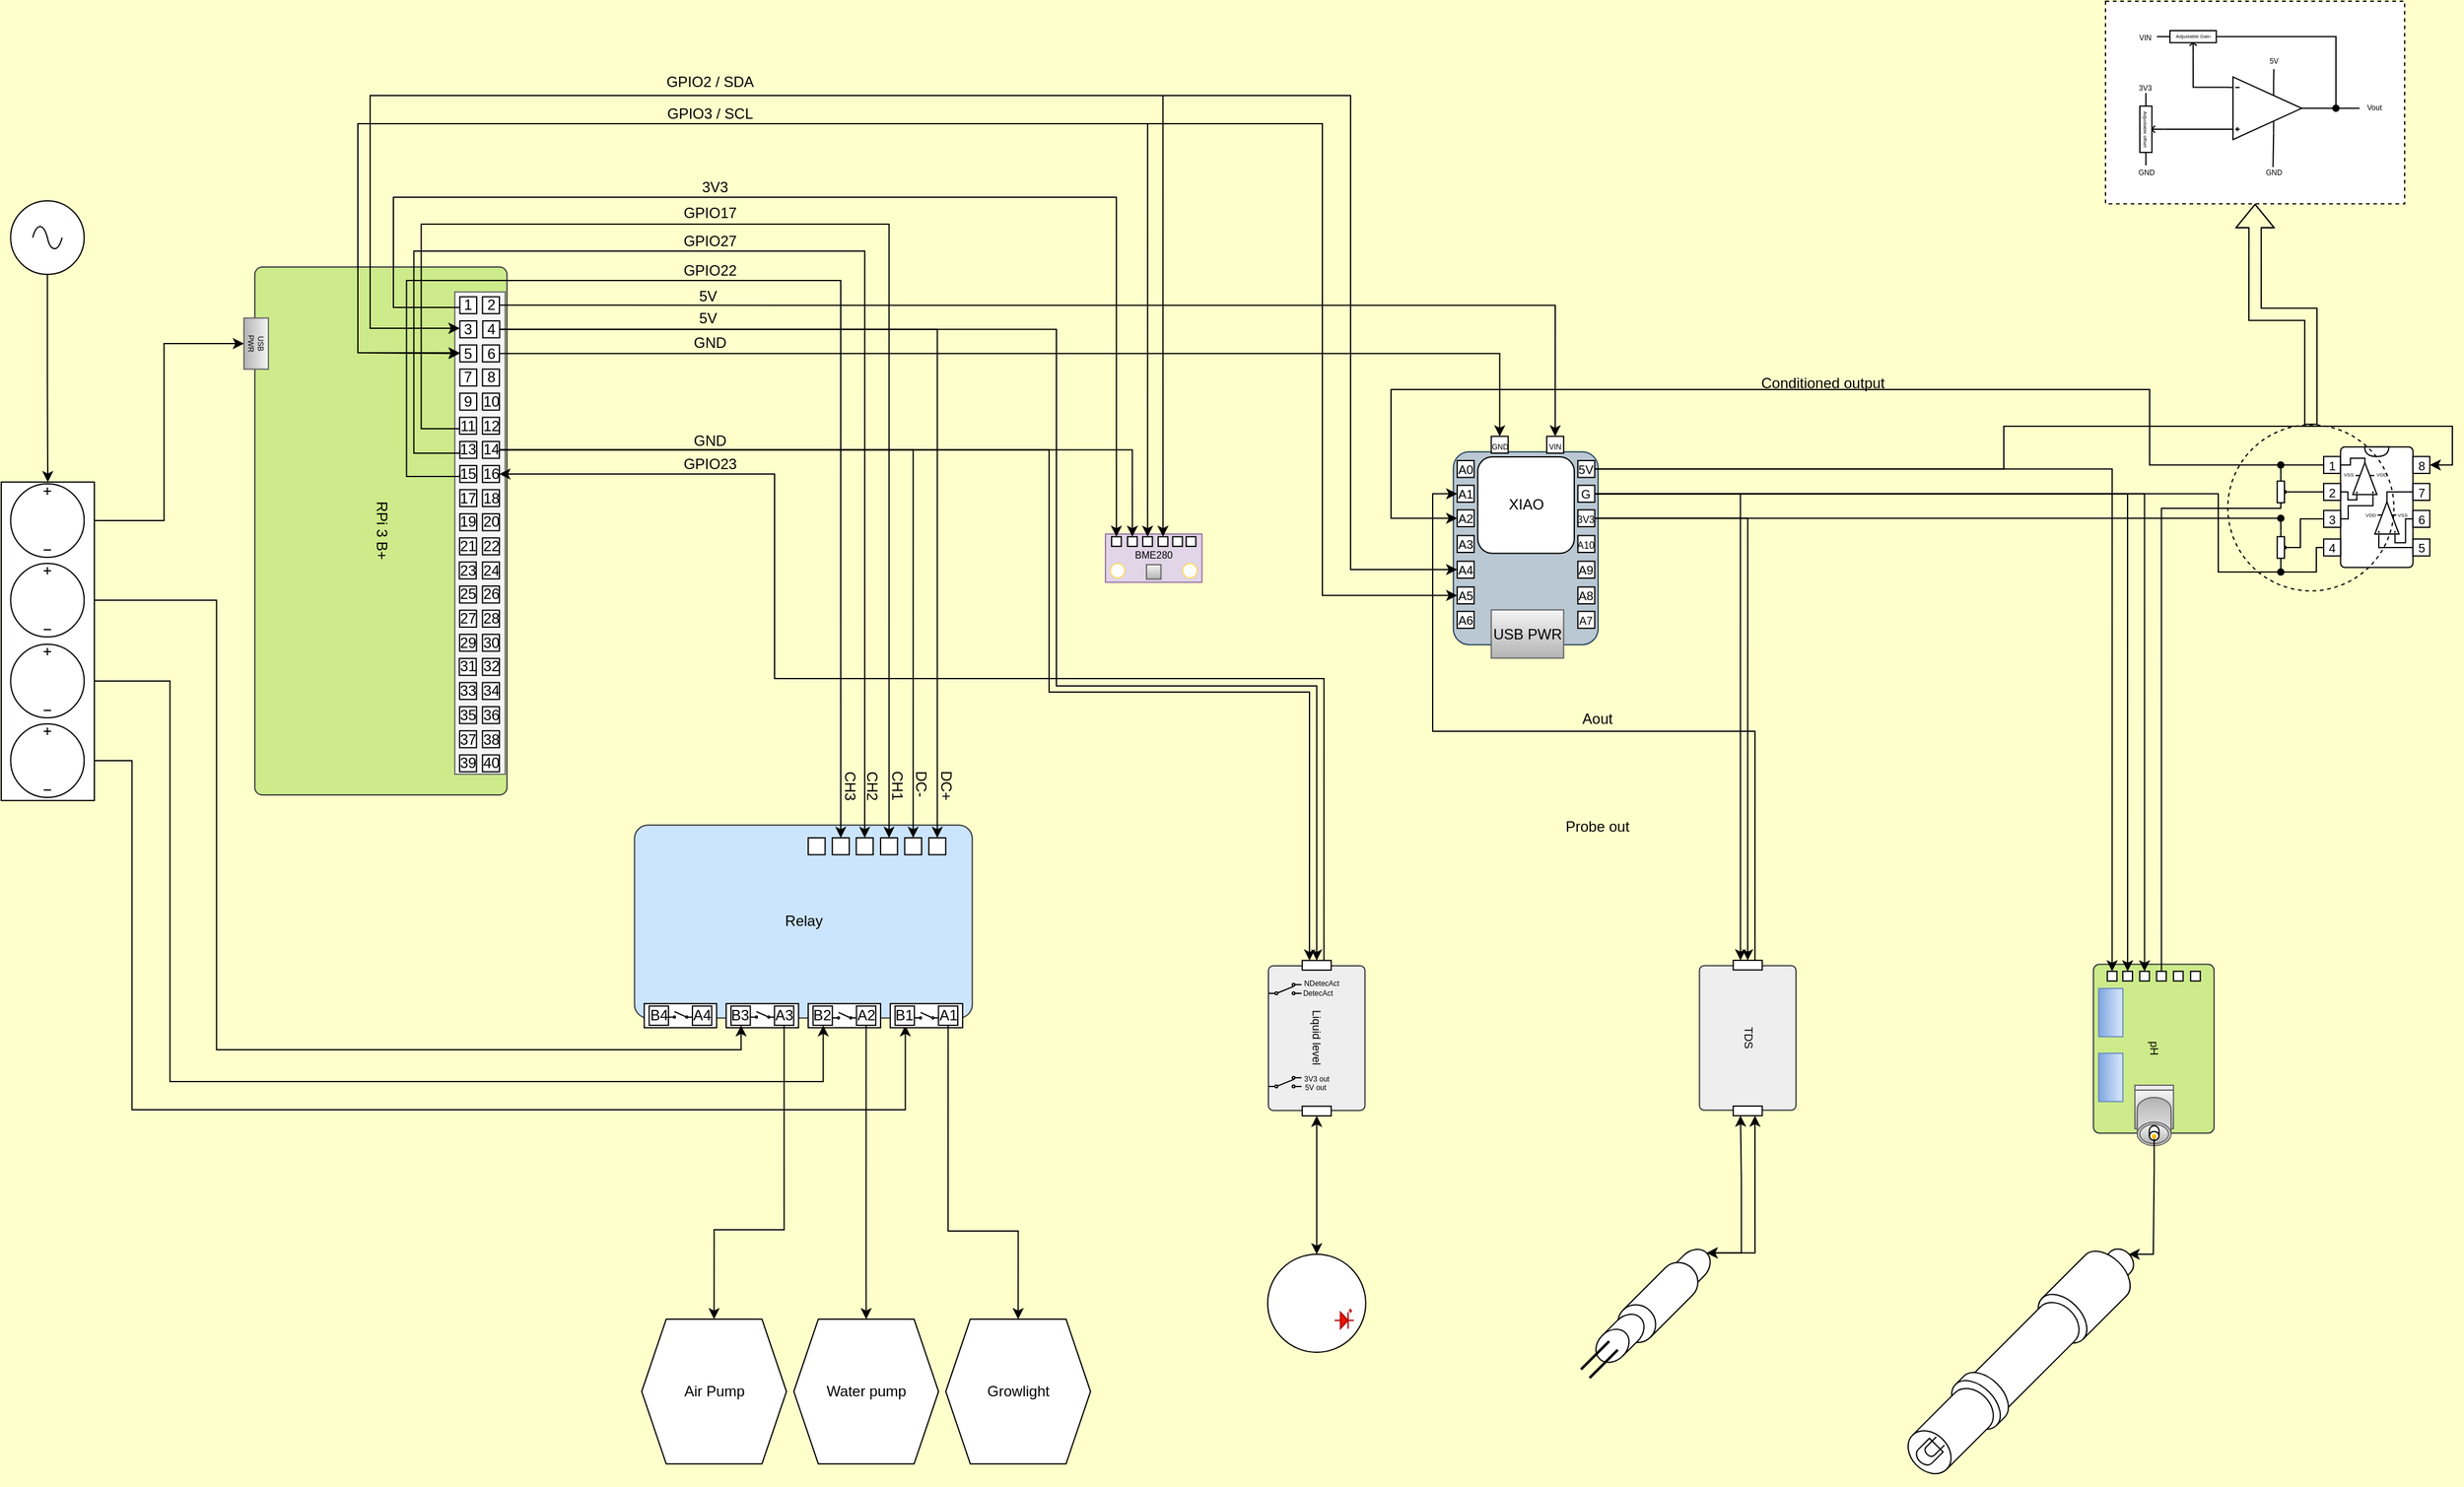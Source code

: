 <mxfile version="16.4.0" type="device"><diagram name="Page-1" id="7e0a89b8-554c-2b80-1dc8-d5c74ca68de4"><mxGraphModel dx="1185" dy="683" grid="0" gridSize="10" guides="1" tooltips="1" connect="1" arrows="1" fold="1" page="1" pageScale="1" pageWidth="1100" pageHeight="850" background="#FFFFCC" math="0" shadow="0"><root><mxCell id="0"/><mxCell id="1" parent="0"/><mxCell id="sNtvO4htKms_7EH3tcqB-71" value="" style="group" parent="1" vertex="1" connectable="0"><mxGeometry x="1816.155" y="919.315" width="98.425" height="147.995" as="geometry"/></mxCell><mxCell id="sNtvO4htKms_7EH3tcqB-26" value="pH" style="rounded=1;whiteSpace=wrap;html=1;fontSize=9;strokeColor=#36393d;fillColor=#cdeb8b;arcSize=5;rotation=90;" parent="sNtvO4htKms_7EH3tcqB-71" vertex="1"><mxGeometry x="-19.685" y="19.685" width="137.795" height="98.425" as="geometry"/></mxCell><mxCell id="sNtvO4htKms_7EH3tcqB-57" value="" style="whiteSpace=wrap;html=1;aspect=fixed;rounded=0;" parent="sNtvO4htKms_7EH3tcqB-71" vertex="1"><mxGeometry x="11.276" y="5.685" width="7.874" height="7.88" as="geometry"/></mxCell><mxCell id="sNtvO4htKms_7EH3tcqB-58" value="" style="whiteSpace=wrap;html=1;aspect=fixed;rounded=0;fontStyle=1" parent="sNtvO4htKms_7EH3tcqB-71" vertex="1"><mxGeometry x="23.956" y="5.685" width="7.874" height="7.88" as="geometry"/></mxCell><mxCell id="sNtvO4htKms_7EH3tcqB-59" value="" style="whiteSpace=wrap;html=1;aspect=fixed;rounded=0;" parent="sNtvO4htKms_7EH3tcqB-71" vertex="1"><mxGeometry x="37.736" y="5.685" width="7.874" height="7.88" as="geometry"/></mxCell><mxCell id="sNtvO4htKms_7EH3tcqB-60" value="" style="whiteSpace=wrap;html=1;aspect=fixed;rounded=0;" parent="sNtvO4htKms_7EH3tcqB-71" vertex="1"><mxGeometry x="51.516" y="5.685" width="7.874" height="7.88" as="geometry"/></mxCell><mxCell id="sNtvO4htKms_7EH3tcqB-61" value="" style="whiteSpace=wrap;html=1;aspect=fixed;rounded=0;" parent="sNtvO4htKms_7EH3tcqB-71" vertex="1"><mxGeometry x="65.276" y="5.685" width="7.874" height="7.88" as="geometry"/></mxCell><mxCell id="sNtvO4htKms_7EH3tcqB-62" value="" style="whiteSpace=wrap;html=1;aspect=fixed;rounded=0;" parent="sNtvO4htKms_7EH3tcqB-71" vertex="1"><mxGeometry x="79.276" y="5.685" width="7.874" height="7.88" as="geometry"/></mxCell><mxCell id="sNtvO4htKms_7EH3tcqB-68" value="" style="rounded=0;whiteSpace=wrap;html=1;fontSize=12;strokeColor=#6c8ebf;direction=south;fillColor=#dae8fc;gradientColor=#7ea6e0;flipH=0;" parent="sNtvO4htKms_7EH3tcqB-71" vertex="1"><mxGeometry x="4.275" y="19.686" width="19.685" height="39.37" as="geometry"/></mxCell><mxCell id="sNtvO4htKms_7EH3tcqB-69" value="" style="rounded=0;whiteSpace=wrap;html=1;fontSize=12;strokeColor=#6c8ebf;direction=south;fillColor=#dae8fc;gradientColor=#7ea6e0;" parent="sNtvO4htKms_7EH3tcqB-71" vertex="1"><mxGeometry x="4.275" y="72.615" width="19.685" height="39.37" as="geometry"/></mxCell><mxCell id="sNtvO4htKms_7EH3tcqB-70" value="" style="group" parent="sNtvO4htKms_7EH3tcqB-71" vertex="1" connectable="0"><mxGeometry x="33.785" y="98.685" width="31.496" height="49.31" as="geometry"/></mxCell><mxCell id="sNtvO4htKms_7EH3tcqB-32" value="" style="whiteSpace=wrap;html=1;aspect=fixed;fontSize=6;fillColor=#f5f5f5;gradientColor=#b3b3b3;strokeColor=#666666;" parent="sNtvO4htKms_7EH3tcqB-70" vertex="1"><mxGeometry y="3.94" width="31.496" height="31.5" as="geometry"/></mxCell><mxCell id="sNtvO4htKms_7EH3tcqB-29" value="" style="shape=cylinder3;whiteSpace=wrap;html=1;boundedLbl=1;backgroundOutline=1;size=9.513;fontSize=6;flipV=1;rotation=0;fillColor=#f5f5f5;gradientColor=#b3b3b3;strokeColor=#666666;" parent="sNtvO4htKms_7EH3tcqB-70" vertex="1"><mxGeometry x="1.97" y="9.94" width="27.559" height="39.37" as="geometry"/></mxCell><mxCell id="sNtvO4htKms_7EH3tcqB-36" value="" style="ellipse;whiteSpace=wrap;html=1;fontSize=6;fillColor=#f5f5f5;gradientColor=#b3b3b3;strokeColor=#666666;" parent="sNtvO4htKms_7EH3tcqB-70" vertex="1"><mxGeometry x="3.94" y="31.977" width="23.622" height="15.748" as="geometry"/></mxCell><mxCell id="sNtvO4htKms_7EH3tcqB-37" value="" style="rounded=0;whiteSpace=wrap;html=1;fontSize=6;fillColor=#eeeeee;strokeColor=#666666;" parent="sNtvO4htKms_7EH3tcqB-70" vertex="1"><mxGeometry width="31.496" height="3.937" as="geometry"/></mxCell><mxCell id="sNtvO4htKms_7EH3tcqB-39" value="" style="shape=cylinder3;whiteSpace=wrap;html=1;boundedLbl=1;backgroundOutline=1;size=3.637;fontSize=6;flipV=1;rotation=0;" parent="sNtvO4htKms_7EH3tcqB-70" vertex="1"><mxGeometry x="11.81" y="33.158" width="7.874" height="11.811" as="geometry"/></mxCell><mxCell id="sNtvO4htKms_7EH3tcqB-40" value="" style="ellipse;whiteSpace=wrap;html=1;aspect=fixed;fontSize=6;fillColor=#ffcd28;gradientColor=#ffa500;strokeColor=none;" parent="sNtvO4htKms_7EH3tcqB-70" vertex="1"><mxGeometry x="13.78" y="39.81" width="3.937" height="3.94" as="geometry"/></mxCell><object label="" id="DCozSztl5NZbpzNgvTjl-281"><mxCell style="group" parent="1" vertex="1" connectable="0"><mxGeometry x="306.995" y="349.995" width="214.7" height="431" as="geometry"/></mxCell></object><mxCell id="DCozSztl5NZbpzNgvTjl-1" value="RPi 3 B+" style="rounded=1;whiteSpace=wrap;html=1;rotation=90;fillColor=#cdeb8b;strokeColor=#36393d;arcSize=3;" parent="DCozSztl5NZbpzNgvTjl-281" vertex="1"><mxGeometry x="-103.685" y="112.615" width="431" height="205.77" as="geometry"/></mxCell><mxCell id="DCozSztl5NZbpzNgvTjl-63" value="USB &lt;br&gt;PWR" style="rounded=0;whiteSpace=wrap;html=1;fontSize=6;rotation=90;fillColor=#f5f5f5;gradientColor=#b3b3b3;strokeColor=#666666;" parent="DCozSztl5NZbpzNgvTjl-281" vertex="1"><mxGeometry x="-10.87" y="52.53" width="41.74" height="20.0" as="geometry"/></mxCell><mxCell id="DCozSztl5NZbpzNgvTjl-168" value="" style="group;fillColor=#f5f5f5;fontColor=#333333;strokeColor=#666666;rounded=0;" parent="DCozSztl5NZbpzNgvTjl-281" vertex="1" connectable="0"><mxGeometry x="172.113" y="20.365" width="41.083" height="393.7" as="geometry"/></mxCell><mxCell id="DCozSztl5NZbpzNgvTjl-3" value="1" style="whiteSpace=wrap;html=1;aspect=fixed;rounded=0;" parent="DCozSztl5NZbpzNgvTjl-168" vertex="1"><mxGeometry x="4.108" y="3.936" width="13.779" height="13.78" as="geometry"/></mxCell><mxCell id="DCozSztl5NZbpzNgvTjl-42" value="2" style="whiteSpace=wrap;html=1;aspect=fixed;rounded=0;" parent="DCozSztl5NZbpzNgvTjl-168" vertex="1"><mxGeometry x="22.596" y="3.935" width="13.779" height="13.78" as="geometry"/></mxCell><mxCell id="DCozSztl5NZbpzNgvTjl-117" value="3" style="whiteSpace=wrap;html=1;aspect=fixed;strokeColor=default;rounded=0;" parent="DCozSztl5NZbpzNgvTjl-168" vertex="1"><mxGeometry x="4.108" y="23.621" width="13.779" height="13.78" as="geometry"/></mxCell><mxCell id="DCozSztl5NZbpzNgvTjl-118" value="4" style="whiteSpace=wrap;html=1;aspect=fixed;rounded=0;" parent="DCozSztl5NZbpzNgvTjl-168" vertex="1"><mxGeometry x="22.798" y="23.621" width="13.779" height="13.78" as="geometry"/></mxCell><mxCell id="DCozSztl5NZbpzNgvTjl-132" value="5" style="whiteSpace=wrap;html=1;aspect=fixed;rounded=0;" parent="DCozSztl5NZbpzNgvTjl-168" vertex="1"><mxGeometry x="4.108" y="43.306" width="13.779" height="13.78" as="geometry"/></mxCell><mxCell id="DCozSztl5NZbpzNgvTjl-133" value="6" style="whiteSpace=wrap;html=1;aspect=fixed;rounded=0;" parent="DCozSztl5NZbpzNgvTjl-168" vertex="1"><mxGeometry x="22.596" y="43.306" width="13.779" height="13.78" as="geometry"/></mxCell><mxCell id="DCozSztl5NZbpzNgvTjl-134" value="7" style="whiteSpace=wrap;html=1;aspect=fixed;rounded=0;" parent="DCozSztl5NZbpzNgvTjl-168" vertex="1"><mxGeometry x="4.108" y="62.991" width="13.779" height="13.78" as="geometry"/></mxCell><mxCell id="DCozSztl5NZbpzNgvTjl-135" value="8" style="whiteSpace=wrap;html=1;aspect=fixed;rounded=0;" parent="DCozSztl5NZbpzNgvTjl-168" vertex="1"><mxGeometry x="22.596" y="62.991" width="13.779" height="13.78" as="geometry"/></mxCell><mxCell id="DCozSztl5NZbpzNgvTjl-136" value="9" style="whiteSpace=wrap;html=1;aspect=fixed;rounded=0;" parent="DCozSztl5NZbpzNgvTjl-168" vertex="1"><mxGeometry x="4.108" y="82.676" width="13.779" height="13.78" as="geometry"/></mxCell><mxCell id="DCozSztl5NZbpzNgvTjl-137" value="10" style="whiteSpace=wrap;html=1;aspect=fixed;rounded=0;" parent="DCozSztl5NZbpzNgvTjl-168" vertex="1"><mxGeometry x="22.596" y="82.676" width="13.779" height="13.78" as="geometry"/></mxCell><mxCell id="DCozSztl5NZbpzNgvTjl-138" value="11" style="whiteSpace=wrap;html=1;aspect=fixed;rounded=0;" parent="DCozSztl5NZbpzNgvTjl-168" vertex="1"><mxGeometry x="3.9" y="102.361" width="13.779" height="13.78" as="geometry"/></mxCell><mxCell id="DCozSztl5NZbpzNgvTjl-139" value="12" style="whiteSpace=wrap;html=1;aspect=fixed;rounded=0;" parent="DCozSztl5NZbpzNgvTjl-168" vertex="1"><mxGeometry x="22.596" y="102.361" width="13.779" height="13.78" as="geometry"/></mxCell><mxCell id="DCozSztl5NZbpzNgvTjl-140" value="13" style="whiteSpace=wrap;html=1;aspect=fixed;rounded=0;" parent="DCozSztl5NZbpzNgvTjl-168" vertex="1"><mxGeometry x="4.108" y="122.046" width="13.779" height="13.78" as="geometry"/></mxCell><mxCell id="DCozSztl5NZbpzNgvTjl-141" value="14" style="whiteSpace=wrap;html=1;aspect=fixed;rounded=0;" parent="DCozSztl5NZbpzNgvTjl-168" vertex="1"><mxGeometry x="22.596" y="122.046" width="13.779" height="13.78" as="geometry"/></mxCell><mxCell id="DCozSztl5NZbpzNgvTjl-142" value="15" style="whiteSpace=wrap;html=1;aspect=fixed;rounded=0;" parent="DCozSztl5NZbpzNgvTjl-168" vertex="1"><mxGeometry x="4.108" y="141.731" width="13.779" height="13.78" as="geometry"/></mxCell><mxCell id="DCozSztl5NZbpzNgvTjl-143" value="16" style="whiteSpace=wrap;html=1;aspect=fixed;rounded=0;" parent="DCozSztl5NZbpzNgvTjl-168" vertex="1"><mxGeometry x="22.596" y="141.731" width="13.779" height="13.78" as="geometry"/></mxCell><mxCell id="DCozSztl5NZbpzNgvTjl-144" value="17" style="whiteSpace=wrap;html=1;aspect=fixed;rounded=0;" parent="DCozSztl5NZbpzNgvTjl-168" vertex="1"><mxGeometry x="4.108" y="161.416" width="13.779" height="13.78" as="geometry"/></mxCell><mxCell id="DCozSztl5NZbpzNgvTjl-145" value="18" style="whiteSpace=wrap;html=1;aspect=fixed;rounded=0;" parent="DCozSztl5NZbpzNgvTjl-168" vertex="1"><mxGeometry x="22.596" y="161.416" width="13.779" height="13.78" as="geometry"/></mxCell><mxCell id="DCozSztl5NZbpzNgvTjl-146" value="19" style="whiteSpace=wrap;html=1;aspect=fixed;rounded=0;" parent="DCozSztl5NZbpzNgvTjl-168" vertex="1"><mxGeometry x="4.108" y="181.101" width="13.779" height="13.78" as="geometry"/></mxCell><mxCell id="DCozSztl5NZbpzNgvTjl-147" value="20" style="whiteSpace=wrap;html=1;aspect=fixed;rounded=0;" parent="DCozSztl5NZbpzNgvTjl-168" vertex="1"><mxGeometry x="22.596" y="181.101" width="13.779" height="13.78" as="geometry"/></mxCell><mxCell id="DCozSztl5NZbpzNgvTjl-148" value="21" style="whiteSpace=wrap;html=1;aspect=fixed;rounded=0;" parent="DCozSztl5NZbpzNgvTjl-168" vertex="1"><mxGeometry x="3.9" y="200.786" width="13.779" height="13.78" as="geometry"/></mxCell><mxCell id="DCozSztl5NZbpzNgvTjl-149" value="22" style="whiteSpace=wrap;html=1;aspect=fixed;rounded=0;" parent="DCozSztl5NZbpzNgvTjl-168" vertex="1"><mxGeometry x="22.596" y="200.786" width="13.779" height="13.78" as="geometry"/></mxCell><mxCell id="DCozSztl5NZbpzNgvTjl-150" value="23" style="whiteSpace=wrap;html=1;aspect=fixed;rounded=0;" parent="DCozSztl5NZbpzNgvTjl-168" vertex="1"><mxGeometry x="3.691" y="220.471" width="13.779" height="13.78" as="geometry"/></mxCell><mxCell id="DCozSztl5NZbpzNgvTjl-151" value="24" style="whiteSpace=wrap;html=1;aspect=fixed;rounded=0;" parent="DCozSztl5NZbpzNgvTjl-168" vertex="1"><mxGeometry x="22.596" y="220.471" width="13.779" height="13.78" as="geometry"/></mxCell><mxCell id="DCozSztl5NZbpzNgvTjl-152" value="25" style="whiteSpace=wrap;html=1;aspect=fixed;rounded=0;" parent="DCozSztl5NZbpzNgvTjl-168" vertex="1"><mxGeometry x="3.9" y="240.156" width="13.779" height="13.78" as="geometry"/></mxCell><mxCell id="DCozSztl5NZbpzNgvTjl-153" value="26" style="whiteSpace=wrap;html=1;aspect=fixed;rounded=0;" parent="DCozSztl5NZbpzNgvTjl-168" vertex="1"><mxGeometry x="22.596" y="240.156" width="13.779" height="13.78" as="geometry"/></mxCell><mxCell id="DCozSztl5NZbpzNgvTjl-154" value="27" style="whiteSpace=wrap;html=1;aspect=fixed;rounded=0;" parent="DCozSztl5NZbpzNgvTjl-168" vertex="1"><mxGeometry x="3.9" y="259.841" width="13.779" height="13.78" as="geometry"/></mxCell><mxCell id="DCozSztl5NZbpzNgvTjl-155" value="28" style="whiteSpace=wrap;html=1;aspect=fixed;rounded=0;" parent="DCozSztl5NZbpzNgvTjl-168" vertex="1"><mxGeometry x="22.596" y="259.841" width="13.779" height="13.78" as="geometry"/></mxCell><mxCell id="DCozSztl5NZbpzNgvTjl-156" value="29" style="whiteSpace=wrap;html=1;aspect=fixed;rounded=0;" parent="DCozSztl5NZbpzNgvTjl-168" vertex="1"><mxGeometry x="3.9" y="279.526" width="13.779" height="13.78" as="geometry"/></mxCell><mxCell id="DCozSztl5NZbpzNgvTjl-157" value="30" style="whiteSpace=wrap;html=1;aspect=fixed;rounded=0;" parent="DCozSztl5NZbpzNgvTjl-168" vertex="1"><mxGeometry x="22.596" y="279.526" width="13.779" height="13.78" as="geometry"/></mxCell><mxCell id="DCozSztl5NZbpzNgvTjl-158" value="31" style="whiteSpace=wrap;html=1;aspect=fixed;rounded=0;" parent="DCozSztl5NZbpzNgvTjl-168" vertex="1"><mxGeometry x="3.691" y="299.211" width="13.779" height="13.78" as="geometry"/></mxCell><mxCell id="DCozSztl5NZbpzNgvTjl-159" value="32" style="whiteSpace=wrap;html=1;aspect=fixed;rounded=0;" parent="DCozSztl5NZbpzNgvTjl-168" vertex="1"><mxGeometry x="22.596" y="299.211" width="13.779" height="13.78" as="geometry"/></mxCell><mxCell id="DCozSztl5NZbpzNgvTjl-160" value="33" style="whiteSpace=wrap;html=1;aspect=fixed;rounded=0;" parent="DCozSztl5NZbpzNgvTjl-168" vertex="1"><mxGeometry x="3.9" y="318.896" width="13.779" height="13.78" as="geometry"/></mxCell><mxCell id="DCozSztl5NZbpzNgvTjl-161" value="34" style="whiteSpace=wrap;html=1;aspect=fixed;rounded=0;" parent="DCozSztl5NZbpzNgvTjl-168" vertex="1"><mxGeometry x="22.596" y="318.896" width="13.779" height="13.78" as="geometry"/></mxCell><mxCell id="DCozSztl5NZbpzNgvTjl-162" value="35" style="whiteSpace=wrap;html=1;aspect=fixed;rounded=0;" parent="DCozSztl5NZbpzNgvTjl-168" vertex="1"><mxGeometry x="3.9" y="338.581" width="13.779" height="13.78" as="geometry"/></mxCell><mxCell id="DCozSztl5NZbpzNgvTjl-163" value="36" style="whiteSpace=wrap;html=1;aspect=fixed;rounded=0;" parent="DCozSztl5NZbpzNgvTjl-168" vertex="1"><mxGeometry x="22.596" y="338.581" width="13.779" height="13.78" as="geometry"/></mxCell><mxCell id="DCozSztl5NZbpzNgvTjl-164" value="37" style="whiteSpace=wrap;html=1;aspect=fixed;rounded=0;" parent="DCozSztl5NZbpzNgvTjl-168" vertex="1"><mxGeometry x="3.9" y="358.266" width="13.779" height="13.78" as="geometry"/></mxCell><mxCell id="DCozSztl5NZbpzNgvTjl-165" value="38" style="whiteSpace=wrap;html=1;aspect=fixed;rounded=0;" parent="DCozSztl5NZbpzNgvTjl-168" vertex="1"><mxGeometry x="22.596" y="358.266" width="13.779" height="13.78" as="geometry"/></mxCell><mxCell id="DCozSztl5NZbpzNgvTjl-166" value="39" style="whiteSpace=wrap;html=1;aspect=fixed;rounded=0;" parent="DCozSztl5NZbpzNgvTjl-168" vertex="1"><mxGeometry x="3.9" y="377.951" width="13.779" height="13.78" as="geometry"/></mxCell><mxCell id="DCozSztl5NZbpzNgvTjl-167" value="40" style="whiteSpace=wrap;html=1;aspect=fixed;rounded=0;" parent="DCozSztl5NZbpzNgvTjl-168" vertex="1"><mxGeometry x="22.596" y="377.951" width="13.779" height="13.78" as="geometry"/></mxCell><mxCell id="DCozSztl5NZbpzNgvTjl-66" style="edgeStyle=orthogonalEdgeStyle;rounded=0;orthogonalLoop=1;jettySize=auto;html=1;fontSize=6;" parent="1" source="DCozSztl5NZbpzNgvTjl-65" target="DCozSztl5NZbpzNgvTjl-64" edge="1"><mxGeometry relative="1" as="geometry"/></mxCell><mxCell id="DCozSztl5NZbpzNgvTjl-65" value="" style="pointerEvents=1;verticalLabelPosition=bottom;shadow=0;dashed=0;align=center;html=1;verticalAlign=top;shape=mxgraph.electrical.signal_sources.source;aspect=fixed;points=[[0.5,0,0],[1,0.5,0],[0.5,1,0],[0,0.5,0]];elSignalType=ac;fontSize=6;rounded=0;" parent="1" vertex="1"><mxGeometry x="116.68" y="296" width="60" height="60" as="geometry"/></mxCell><mxCell id="DCozSztl5NZbpzNgvTjl-72" style="edgeStyle=orthogonalEdgeStyle;rounded=0;orthogonalLoop=1;jettySize=auto;html=1;entryX=0.5;entryY=1;entryDx=0;entryDy=0;fontSize=6;" parent="1" source="DCozSztl5NZbpzNgvTjl-67" target="DCozSztl5NZbpzNgvTjl-63" edge="1"><mxGeometry relative="1" as="geometry"/></mxCell><mxCell id="DCozSztl5NZbpzNgvTjl-218" style="edgeStyle=orthogonalEdgeStyle;rounded=0;orthogonalLoop=1;jettySize=auto;html=1;entryX=0.5;entryY=1;entryDx=0;entryDy=0;fontSize=12;fontColor=#000000;" parent="1" source="DCozSztl5NZbpzNgvTjl-70" target="DCozSztl5NZbpzNgvTjl-199" edge="1"><mxGeometry relative="1" as="geometry"><Array as="points"><mxPoint x="215.68" y="753"/><mxPoint x="215.68" y="1038"/><mxPoint x="846.68" y="1038"/><mxPoint x="846.68" y="969"/></Array></mxGeometry></mxCell><mxCell id="DCozSztl5NZbpzNgvTjl-87" value="5V&amp;nbsp;" style="text;html=1;align=center;verticalAlign=middle;resizable=0;points=[];autosize=1;strokeColor=none;fillColor=none;fontSize=12;rounded=0;" parent="1" vertex="1"><mxGeometry x="671.68" y="364" width="30" height="20" as="geometry"/></mxCell><mxCell id="DCozSztl5NZbpzNgvTjl-88" value="DC+" style="text;html=1;align=center;verticalAlign=middle;resizable=0;points=[];autosize=1;strokeColor=none;fillColor=none;fontSize=12;rotation=90;rounded=0;" parent="1" vertex="1"><mxGeometry x="859.99" y="763" width="40" height="20" as="geometry"/></mxCell><mxCell id="DCozSztl5NZbpzNgvTjl-90" value="GND" style="text;html=1;align=center;verticalAlign=middle;resizable=0;points=[];autosize=1;strokeColor=none;fillColor=none;fontSize=12;fontColor=#000000;rounded=0;" parent="1" vertex="1"><mxGeometry x="666.68" y="402" width="40" height="20" as="geometry"/></mxCell><mxCell id="DCozSztl5NZbpzNgvTjl-92" value="DC-&amp;nbsp;" style="text;html=1;align=center;verticalAlign=middle;resizable=0;points=[];autosize=1;strokeColor=none;fillColor=none;fontSize=12;rotation=90;rounded=0;" parent="1" vertex="1"><mxGeometry x="839.67" y="763" width="40" height="20" as="geometry"/></mxCell><mxCell id="DCozSztl5NZbpzNgvTjl-94" value="GPIO17" style="text;html=1;align=center;verticalAlign=middle;resizable=0;points=[];autosize=1;strokeColor=none;fillColor=none;fontSize=12;fontColor=#000000;rounded=0;" parent="1" vertex="1"><mxGeometry x="656.68" y="296" width="60" height="20" as="geometry"/></mxCell><mxCell id="DCozSztl5NZbpzNgvTjl-97" value="GPIO27" style="text;html=1;align=center;verticalAlign=middle;resizable=0;points=[];autosize=1;strokeColor=none;fillColor=none;fontSize=12;fontColor=#000000;rounded=0;" parent="1" vertex="1"><mxGeometry x="656.68" y="319" width="60" height="20" as="geometry"/></mxCell><mxCell id="DCozSztl5NZbpzNgvTjl-180" value="GPIO22" style="text;html=1;align=center;verticalAlign=middle;resizable=0;points=[];autosize=1;strokeColor=none;fillColor=none;fontSize=12;fontColor=#000000;rounded=0;" parent="1" vertex="1"><mxGeometry x="660.68" y="344" width="53" height="18" as="geometry"/></mxCell><mxCell id="DCozSztl5NZbpzNgvTjl-182" value="CH1" style="text;html=1;align=center;verticalAlign=middle;resizable=0;points=[];autosize=1;strokeColor=none;fillColor=none;fontSize=12;rotation=90;rounded=0;" parent="1" vertex="1"><mxGeometry x="822.99" y="764" width="34" height="18" as="geometry"/></mxCell><mxCell id="DCozSztl5NZbpzNgvTjl-183" value="CH2" style="text;html=1;align=center;verticalAlign=middle;resizable=0;points=[];autosize=1;strokeColor=none;fillColor=none;fontSize=12;rotation=90;rounded=0;" parent="1" vertex="1"><mxGeometry x="802.67" y="764" width="34" height="18" as="geometry"/></mxCell><mxCell id="DCozSztl5NZbpzNgvTjl-184" value="CH3" style="text;html=1;align=center;verticalAlign=middle;resizable=0;points=[];autosize=1;strokeColor=none;fillColor=none;fontSize=12;rotation=90;rounded=0;" parent="1" vertex="1"><mxGeometry x="784.68" y="764" width="34" height="18" as="geometry"/></mxCell><mxCell id="DCozSztl5NZbpzNgvTjl-205" value="" style="group;fillColor=none;fontColor=#333333;strokeColor=none;rounded=0;" parent="1" vertex="1" connectable="0"><mxGeometry x="625.734" y="805.684" width="275.59" height="165.354" as="geometry"/></mxCell><mxCell id="DCozSztl5NZbpzNgvTjl-73" value="&lt;font style=&quot;font-size: 12px&quot;&gt;Relay&lt;/font&gt;" style="rounded=1;whiteSpace=wrap;html=1;fontSize=6;fillColor=#cce5ff;strokeColor=#36393d;arcSize=7;" parent="DCozSztl5NZbpzNgvTjl-205" vertex="1"><mxGeometry width="275.59" height="157.48" as="geometry"/></mxCell><mxCell id="DCozSztl5NZbpzNgvTjl-173" value="" style="group;rounded=0;" parent="DCozSztl5NZbpzNgvTjl-205" vertex="1" connectable="0"><mxGeometry x="141.732" y="10.316" width="112.205" height="13.78" as="geometry"/></mxCell><mxCell id="DCozSztl5NZbpzNgvTjl-75" value="" style="whiteSpace=wrap;html=1;aspect=fixed;rounded=0;" parent="DCozSztl5NZbpzNgvTjl-173" vertex="1"><mxGeometry x="59.055" width="13.779" height="13.78" as="geometry"/></mxCell><mxCell id="DCozSztl5NZbpzNgvTjl-76" value="" style="whiteSpace=wrap;html=1;aspect=fixed;rounded=0;" parent="DCozSztl5NZbpzNgvTjl-173" vertex="1"><mxGeometry x="19.685" width="13.779" height="13.78" as="geometry"/></mxCell><mxCell id="DCozSztl5NZbpzNgvTjl-77" value="" style="whiteSpace=wrap;html=1;aspect=fixed;rounded=0;" parent="DCozSztl5NZbpzNgvTjl-173" vertex="1"><mxGeometry x="78.74" width="13.779" height="13.78" as="geometry"/></mxCell><mxCell id="DCozSztl5NZbpzNgvTjl-78" value="" style="whiteSpace=wrap;html=1;aspect=fixed;fillColor=#FFFFFF;rounded=0;" parent="DCozSztl5NZbpzNgvTjl-173" vertex="1"><mxGeometry x="39.214" width="13.779" height="13.78" as="geometry"/></mxCell><mxCell id="DCozSztl5NZbpzNgvTjl-83" value="" style="whiteSpace=wrap;html=1;aspect=fixed;fillColor=#FFFFFF;rounded=0;" parent="DCozSztl5NZbpzNgvTjl-173" vertex="1"><mxGeometry width="13.779" height="13.78" as="geometry"/></mxCell><mxCell id="DCozSztl5NZbpzNgvTjl-84" value="" style="whiteSpace=wrap;html=1;aspect=fixed;rounded=0;" parent="DCozSztl5NZbpzNgvTjl-173" vertex="1"><mxGeometry x="98.425" width="13.779" height="13.78" as="geometry"/></mxCell><mxCell id="DCozSztl5NZbpzNgvTjl-188" value="" style="rounded=0;whiteSpace=wrap;html=1;fontSize=12;fontColor=#000000;strokeColor=default;fillColor=default;" parent="DCozSztl5NZbpzNgvTjl-205" vertex="1"><mxGeometry x="7.941" y="145.669" width="59.055" height="19.685" as="geometry"/></mxCell><mxCell id="DCozSztl5NZbpzNgvTjl-189" value="" style="rounded=0;whiteSpace=wrap;html=1;fontSize=12;fontColor=#000000;strokeColor=default;fillColor=default;" parent="DCozSztl5NZbpzNgvTjl-205" vertex="1"><mxGeometry x="74.803" y="145.669" width="59.055" height="19.685" as="geometry"/></mxCell><mxCell id="DCozSztl5NZbpzNgvTjl-190" value="" style="rounded=0;whiteSpace=wrap;html=1;fontSize=12;fontColor=#000000;strokeColor=default;fillColor=default;" parent="DCozSztl5NZbpzNgvTjl-205" vertex="1"><mxGeometry x="141.732" y="145.669" width="59.055" height="19.685" as="geometry"/></mxCell><mxCell id="DCozSztl5NZbpzNgvTjl-192" value="" style="rounded=0;whiteSpace=wrap;html=1;fontSize=12;fontColor=#000000;strokeColor=default;fillColor=default;" parent="DCozSztl5NZbpzNgvTjl-205" vertex="1"><mxGeometry x="208.661" y="145.669" width="59.055" height="19.685" as="geometry"/></mxCell><mxCell id="DCozSztl5NZbpzNgvTjl-193" value="B4" style="whiteSpace=wrap;html=1;aspect=fixed;fontSize=12;fontColor=#000000;strokeColor=default;fillColor=default;rounded=0;" parent="DCozSztl5NZbpzNgvTjl-205" vertex="1"><mxGeometry x="11.948" y="147.638" width="15.748" height="15.75" as="geometry"/></mxCell><mxCell id="DCozSztl5NZbpzNgvTjl-194" value="A4" style="whiteSpace=wrap;html=1;aspect=fixed;fontSize=12;fontColor=#000000;strokeColor=default;fillColor=default;rounded=0;" parent="DCozSztl5NZbpzNgvTjl-205" vertex="1"><mxGeometry x="47.244" y="147.638" width="15.748" height="15.75" as="geometry"/></mxCell><mxCell id="DCozSztl5NZbpzNgvTjl-195" value="B3" style="whiteSpace=wrap;html=1;aspect=fixed;fontSize=12;fontColor=#000000;strokeColor=default;fillColor=default;rounded=0;" parent="DCozSztl5NZbpzNgvTjl-205" vertex="1"><mxGeometry x="78.74" y="147.638" width="15.748" height="15.75" as="geometry"/></mxCell><mxCell id="DCozSztl5NZbpzNgvTjl-196" value="A3" style="whiteSpace=wrap;html=1;aspect=fixed;fontSize=12;fontColor=#000000;strokeColor=default;fillColor=default;rounded=0;" parent="DCozSztl5NZbpzNgvTjl-205" vertex="1"><mxGeometry x="114.173" y="147.638" width="15.748" height="15.75" as="geometry"/></mxCell><mxCell id="DCozSztl5NZbpzNgvTjl-197" value="B2" style="whiteSpace=wrap;html=1;aspect=fixed;fontSize=12;fontColor=#000000;strokeColor=default;fillColor=default;rounded=0;" parent="DCozSztl5NZbpzNgvTjl-205" vertex="1"><mxGeometry x="145.669" y="147.638" width="15.748" height="15.75" as="geometry"/></mxCell><mxCell id="DCozSztl5NZbpzNgvTjl-198" value="A2" style="whiteSpace=wrap;html=1;aspect=fixed;fontSize=12;fontColor=#000000;strokeColor=default;fillColor=default;rounded=0;" parent="DCozSztl5NZbpzNgvTjl-205" vertex="1"><mxGeometry x="181.102" y="147.638" width="15.748" height="15.75" as="geometry"/></mxCell><mxCell id="DCozSztl5NZbpzNgvTjl-199" value="B1" style="whiteSpace=wrap;html=1;aspect=fixed;fontSize=12;fontColor=#000000;strokeColor=default;fillColor=default;rounded=0;" parent="DCozSztl5NZbpzNgvTjl-205" vertex="1"><mxGeometry x="212.598" y="147.638" width="15.748" height="15.75" as="geometry"/></mxCell><mxCell id="DCozSztl5NZbpzNgvTjl-200" value="A1" style="whiteSpace=wrap;html=1;aspect=fixed;fontSize=12;fontColor=#000000;strokeColor=default;fillColor=default;rounded=0;" parent="DCozSztl5NZbpzNgvTjl-205" vertex="1"><mxGeometry x="248.031" y="147.638" width="15.748" height="15.75" as="geometry"/></mxCell><mxCell id="DCozSztl5NZbpzNgvTjl-201" value="" style="pointerEvents=1;verticalLabelPosition=bottom;shadow=0;dashed=0;align=center;html=1;verticalAlign=top;shape=mxgraph.electrical.electro-mechanical.simple_switch;fontSize=12;fontColor=#000000;strokeColor=default;fillColor=default;flipH=1;rounded=0;" parent="DCozSztl5NZbpzNgvTjl-205" vertex="1"><mxGeometry x="27.946" y="152.176" width="19.3" height="5.3" as="geometry"/></mxCell><mxCell id="DCozSztl5NZbpzNgvTjl-202" value="" style="pointerEvents=1;verticalLabelPosition=bottom;shadow=0;dashed=0;align=center;html=1;verticalAlign=top;shape=mxgraph.electrical.electro-mechanical.simple_switch;fontSize=12;fontColor=#000000;strokeColor=default;fillColor=default;flipH=1;rounded=0;" parent="DCozSztl5NZbpzNgvTjl-205" vertex="1"><mxGeometry x="94.876" y="152.176" width="19.3" height="5.3" as="geometry"/></mxCell><mxCell id="DCozSztl5NZbpzNgvTjl-203" value="" style="pointerEvents=1;verticalLabelPosition=bottom;shadow=0;dashed=0;align=center;html=1;verticalAlign=top;shape=mxgraph.electrical.electro-mechanical.simple_switch;fontSize=12;fontColor=#000000;strokeColor=default;fillColor=default;flipH=1;rounded=0;" parent="DCozSztl5NZbpzNgvTjl-205" vertex="1"><mxGeometry x="161.806" y="152.866" width="19.3" height="5.3" as="geometry"/></mxCell><mxCell id="DCozSztl5NZbpzNgvTjl-204" value="" style="pointerEvents=1;verticalLabelPosition=bottom;shadow=0;dashed=0;align=center;html=1;verticalAlign=top;shape=mxgraph.electrical.electro-mechanical.simple_switch;fontSize=12;fontColor=#000000;strokeColor=default;fillColor=default;flipH=1;rounded=0;" parent="DCozSztl5NZbpzNgvTjl-205" vertex="1"><mxGeometry x="228.736" y="152.866" width="19.3" height="5.3" as="geometry"/></mxCell><mxCell id="DCozSztl5NZbpzNgvTjl-171" style="edgeStyle=orthogonalEdgeStyle;rounded=0;orthogonalLoop=1;jettySize=auto;html=1;entryX=0.5;entryY=0;entryDx=0;entryDy=0;fontSize=12;fontColor=#000000;exitX=1;exitY=0.5;exitDx=0;exitDy=0;" parent="1" source="DCozSztl5NZbpzNgvTjl-118" target="DCozSztl5NZbpzNgvTjl-84" edge="1"><mxGeometry relative="1" as="geometry"/></mxCell><mxCell id="DCozSztl5NZbpzNgvTjl-172" style="edgeStyle=orthogonalEdgeStyle;rounded=0;orthogonalLoop=1;jettySize=auto;html=1;entryX=0.5;entryY=0;entryDx=0;entryDy=0;fontSize=12;fontColor=#000000;exitX=1;exitY=0.5;exitDx=0;exitDy=0;" parent="1" source="DCozSztl5NZbpzNgvTjl-141" target="DCozSztl5NZbpzNgvTjl-77" edge="1"><mxGeometry relative="1" as="geometry"/></mxCell><mxCell id="DCozSztl5NZbpzNgvTjl-177" style="edgeStyle=orthogonalEdgeStyle;rounded=0;orthogonalLoop=1;jettySize=auto;html=1;exitX=0;exitY=0.5;exitDx=0;exitDy=0;entryX=0.5;entryY=0;entryDx=0;entryDy=0;fontSize=12;fontColor=#000000;" parent="1" source="DCozSztl5NZbpzNgvTjl-138" target="DCozSztl5NZbpzNgvTjl-75" edge="1"><mxGeometry relative="1" as="geometry"><Array as="points"><mxPoint x="451.68" y="482"/><mxPoint x="451.68" y="315"/><mxPoint x="833.68" y="315"/></Array></mxGeometry></mxCell><mxCell id="DCozSztl5NZbpzNgvTjl-178" style="edgeStyle=orthogonalEdgeStyle;rounded=0;orthogonalLoop=1;jettySize=auto;html=1;exitX=0;exitY=0.5;exitDx=0;exitDy=0;entryX=0.5;entryY=0;entryDx=0;entryDy=0;fontSize=12;fontColor=#000000;" parent="1" source="DCozSztl5NZbpzNgvTjl-140" target="DCozSztl5NZbpzNgvTjl-78" edge="1"><mxGeometry relative="1" as="geometry"><Array as="points"><mxPoint x="445.68" y="502"/><mxPoint x="445.68" y="337"/><mxPoint x="813.68" y="337"/></Array></mxGeometry></mxCell><mxCell id="DCozSztl5NZbpzNgvTjl-179" style="edgeStyle=orthogonalEdgeStyle;rounded=0;orthogonalLoop=1;jettySize=auto;html=1;exitX=0;exitY=0.5;exitDx=0;exitDy=0;entryX=0.5;entryY=0;entryDx=0;entryDy=0;fontSize=12;fontColor=#000000;" parent="1" source="DCozSztl5NZbpzNgvTjl-142" target="DCozSztl5NZbpzNgvTjl-76" edge="1"><mxGeometry relative="1" as="geometry"><Array as="points"><mxPoint x="439.68" y="521"/><mxPoint x="439.68" y="361"/><mxPoint x="793.68" y="361"/></Array></mxGeometry></mxCell><mxCell id="DCozSztl5NZbpzNgvTjl-210" value="Air Pump" style="shape=hexagon;perimeter=hexagonPerimeter2;whiteSpace=wrap;html=1;fixedSize=1;fontSize=12;fontColor=#000000;strokeColor=default;fillColor=default;aspect=fixed;rounded=0;" parent="1" vertex="1"><mxGeometry x="631.6" y="1209" width="118.11" height="118.11" as="geometry"/></mxCell><mxCell id="DCozSztl5NZbpzNgvTjl-211" value="Water pump" style="shape=hexagon;perimeter=hexagonPerimeter2;whiteSpace=wrap;html=1;fixedSize=1;fontSize=12;fontColor=#000000;strokeColor=default;fillColor=default;aspect=fixed;rounded=0;" parent="1" vertex="1"><mxGeometry x="755.71" y="1209" width="118.11" height="118.11" as="geometry"/></mxCell><mxCell id="DCozSztl5NZbpzNgvTjl-212" value="Growlight" style="shape=hexagon;perimeter=hexagonPerimeter2;whiteSpace=wrap;html=1;fixedSize=1;fontSize=12;fontColor=#000000;strokeColor=default;fillColor=default;aspect=fixed;rounded=0;" parent="1" vertex="1"><mxGeometry x="879.71" y="1209" width="118.11" height="118.11" as="geometry"/></mxCell><mxCell id="DCozSztl5NZbpzNgvTjl-214" style="edgeStyle=orthogonalEdgeStyle;rounded=0;orthogonalLoop=1;jettySize=auto;html=1;entryX=0.5;entryY=1;entryDx=0;entryDy=0;fontSize=12;fontColor=#000000;" parent="1" source="DCozSztl5NZbpzNgvTjl-68" target="DCozSztl5NZbpzNgvTjl-195" edge="1"><mxGeometry relative="1" as="geometry"><Array as="points"><mxPoint x="284.68" y="622"/><mxPoint x="284.68" y="989"/><mxPoint x="712.68" y="989"/><mxPoint x="712.68" y="969"/></Array></mxGeometry></mxCell><mxCell id="DCozSztl5NZbpzNgvTjl-215" style="edgeStyle=orthogonalEdgeStyle;rounded=0;orthogonalLoop=1;jettySize=auto;html=1;fontSize=12;fontColor=#000000;entryX=0.5;entryY=0;entryDx=0;entryDy=0;exitX=0.5;exitY=1;exitDx=0;exitDy=0;" parent="1" source="DCozSztl5NZbpzNgvTjl-196" target="DCozSztl5NZbpzNgvTjl-210" edge="1"><mxGeometry relative="1" as="geometry"><mxPoint x="671.68" y="1195" as="targetPoint"/><Array as="points"><mxPoint x="747.68" y="1136"/><mxPoint x="690.68" y="1136"/></Array></mxGeometry></mxCell><mxCell id="DCozSztl5NZbpzNgvTjl-216" style="edgeStyle=orthogonalEdgeStyle;rounded=0;orthogonalLoop=1;jettySize=auto;html=1;entryX=0.5;entryY=1;entryDx=0;entryDy=0;fontSize=12;fontColor=#000000;" parent="1" source="DCozSztl5NZbpzNgvTjl-69" target="DCozSztl5NZbpzNgvTjl-197" edge="1"><mxGeometry relative="1" as="geometry"><Array as="points"><mxPoint x="246.68" y="688"/><mxPoint x="246.68" y="1015"/><mxPoint x="779.68" y="1015"/><mxPoint x="779.68" y="969"/></Array></mxGeometry></mxCell><mxCell id="DCozSztl5NZbpzNgvTjl-217" style="edgeStyle=orthogonalEdgeStyle;rounded=0;orthogonalLoop=1;jettySize=auto;html=1;entryX=0.5;entryY=0;entryDx=0;entryDy=0;fontSize=12;fontColor=#000000;exitX=0.5;exitY=1;exitDx=0;exitDy=0;" parent="1" source="DCozSztl5NZbpzNgvTjl-198" target="DCozSztl5NZbpzNgvTjl-211" edge="1"><mxGeometry relative="1" as="geometry"><Array as="points"><mxPoint x="814.68" y="1184"/><mxPoint x="814.68" y="1184"/></Array></mxGeometry></mxCell><mxCell id="DCozSztl5NZbpzNgvTjl-219" style="edgeStyle=orthogonalEdgeStyle;rounded=0;orthogonalLoop=1;jettySize=auto;html=1;entryX=0.5;entryY=0;entryDx=0;entryDy=0;fontSize=12;fontColor=#000000;exitX=0.5;exitY=1;exitDx=0;exitDy=0;" parent="1" source="DCozSztl5NZbpzNgvTjl-200" target="DCozSztl5NZbpzNgvTjl-212" edge="1"><mxGeometry relative="1" as="geometry"><Array as="points"><mxPoint x="881.68" y="1137"/><mxPoint x="938.68" y="1137"/></Array></mxGeometry></mxCell><mxCell id="DCozSztl5NZbpzNgvTjl-238" value="" style="group;rounded=0;" parent="1" vertex="1" connectable="0"><mxGeometry x="1010" y="568" width="78.74" height="39.37" as="geometry"/></mxCell><mxCell id="DCozSztl5NZbpzNgvTjl-222" value="" style="rounded=0;whiteSpace=wrap;html=1;fontSize=12;strokeColor=#9673a6;fillColor=#e1d5e7;" parent="DCozSztl5NZbpzNgvTjl-238" vertex="1"><mxGeometry width="78.74" height="39.37" as="geometry"/></mxCell><mxCell id="DCozSztl5NZbpzNgvTjl-225" value="" style="whiteSpace=wrap;html=1;aspect=fixed;fontSize=12;strokeColor=#666666;fillColor=#f5f5f5;gradientColor=#b3b3b3;rounded=0;" parent="DCozSztl5NZbpzNgvTjl-238" vertex="1"><mxGeometry x="33.46" y="25" width="11.811" height="11.81" as="geometry"/></mxCell><mxCell id="DCozSztl5NZbpzNgvTjl-227" value="" style="ellipse;whiteSpace=wrap;html=1;aspect=fixed;fontSize=10;fontColor=#000000;strokeColor=#FFD966;fillColor=#FFFFFF;rounded=0;" parent="DCozSztl5NZbpzNgvTjl-238" vertex="1"><mxGeometry x="4" y="24.06" width="11.811" height="11.81" as="geometry"/></mxCell><mxCell id="DCozSztl5NZbpzNgvTjl-228" value="" style="ellipse;whiteSpace=wrap;html=1;aspect=fixed;fontSize=10;fontColor=#000000;strokeColor=#FFD966;fillColor=#FFFFFF;rounded=0;" parent="DCozSztl5NZbpzNgvTjl-238" vertex="1"><mxGeometry x="63" y="24.06" width="11.811" height="11.81" as="geometry"/></mxCell><mxCell id="DCozSztl5NZbpzNgvTjl-231" value="" style="whiteSpace=wrap;html=1;aspect=fixed;rounded=0;" parent="DCozSztl5NZbpzNgvTjl-238" vertex="1"><mxGeometry x="5.001" y="2.18" width="7.874" height="7.88" as="geometry"/></mxCell><mxCell id="DCozSztl5NZbpzNgvTjl-232" value="BME280" style="text;html=1;align=center;verticalAlign=middle;resizable=0;points=[];autosize=1;strokeColor=none;fillColor=none;fontSize=8;fontColor=#000000;rounded=0;" parent="DCozSztl5NZbpzNgvTjl-238" vertex="1"><mxGeometry x="18.87" y="10.06" width="41" height="14" as="geometry"/></mxCell><mxCell id="DCozSztl5NZbpzNgvTjl-233" value="" style="whiteSpace=wrap;html=1;aspect=fixed;rounded=0;" parent="DCozSztl5NZbpzNgvTjl-238" vertex="1"><mxGeometry x="18.001" y="2.18" width="7.874" height="7.88" as="geometry"/></mxCell><mxCell id="DCozSztl5NZbpzNgvTjl-234" value="" style="whiteSpace=wrap;html=1;aspect=fixed;rounded=0;" parent="DCozSztl5NZbpzNgvTjl-238" vertex="1"><mxGeometry x="30.431" y="2.18" width="7.874" height="7.88" as="geometry"/></mxCell><mxCell id="DCozSztl5NZbpzNgvTjl-235" value="" style="whiteSpace=wrap;html=1;aspect=fixed;rounded=0;" parent="DCozSztl5NZbpzNgvTjl-238" vertex="1"><mxGeometry x="43.001" y="2.18" width="7.874" height="7.88" as="geometry"/></mxCell><mxCell id="DCozSztl5NZbpzNgvTjl-236" value="" style="whiteSpace=wrap;html=1;aspect=fixed;rounded=0;fillColor=#FFFFFF;" parent="DCozSztl5NZbpzNgvTjl-238" vertex="1"><mxGeometry x="54.871" y="2.18" width="7.874" height="7.88" as="geometry"/></mxCell><mxCell id="DCozSztl5NZbpzNgvTjl-237" value="" style="whiteSpace=wrap;html=1;aspect=fixed;rounded=0;strokeColor=#000000;fillColor=#FFFFFF;" parent="DCozSztl5NZbpzNgvTjl-238" vertex="1"><mxGeometry x="65.861" y="2.18" width="7.874" height="7.88" as="geometry"/></mxCell><mxCell id="DCozSztl5NZbpzNgvTjl-240" style="edgeStyle=orthogonalEdgeStyle;orthogonalLoop=1;jettySize=auto;html=1;fontSize=12;fontColor=#000000;entryX=0.5;entryY=0;entryDx=0;entryDy=0;rounded=0;startArrow=classic;startFill=1;" parent="1" target="DCozSztl5NZbpzNgvTjl-235" edge="1"><mxGeometry relative="1" as="geometry"><mxPoint x="409.333" y="187" as="targetPoint"/><mxPoint x="483" y="400" as="sourcePoint"/><Array as="points"><mxPoint x="483" y="400"/><mxPoint x="410" y="400"/><mxPoint x="410" y="210"/><mxPoint x="1057" y="210"/></Array></mxGeometry></mxCell><mxCell id="DCozSztl5NZbpzNgvTjl-241" style="edgeStyle=orthogonalEdgeStyle;rounded=0;orthogonalLoop=1;jettySize=auto;html=1;entryX=0.5;entryY=0;entryDx=0;entryDy=0;fontSize=12;fontColor=#000000;startArrow=classic;startFill=1;exitX=0;exitY=0.5;exitDx=0;exitDy=0;" parent="1" source="DCozSztl5NZbpzNgvTjl-132" target="DCozSztl5NZbpzNgvTjl-234" edge="1"><mxGeometry relative="1" as="geometry"><Array as="points"><mxPoint x="478" y="421"/><mxPoint x="400" y="420"/><mxPoint x="400" y="233"/><mxPoint x="1044" y="233"/></Array></mxGeometry></mxCell><mxCell id="DCozSztl5NZbpzNgvTjl-242" style="edgeStyle=orthogonalEdgeStyle;rounded=0;orthogonalLoop=1;jettySize=auto;html=1;entryX=0.5;entryY=0;entryDx=0;entryDy=0;fontSize=12;fontColor=#000000;exitX=1;exitY=0.5;exitDx=0;exitDy=0;" parent="1" source="DCozSztl5NZbpzNgvTjl-141" target="DCozSztl5NZbpzNgvTjl-233" edge="1"><mxGeometry relative="1" as="geometry"/></mxCell><mxCell id="DCozSztl5NZbpzNgvTjl-243" value="GND" style="text;html=1;align=center;verticalAlign=middle;resizable=0;points=[];autosize=1;strokeColor=none;fillColor=none;fontSize=12;fontColor=#000000;rounded=0;" parent="1" vertex="1"><mxGeometry x="667.18" y="482" width="40" height="20" as="geometry"/></mxCell><mxCell id="DCozSztl5NZbpzNgvTjl-244" value="GPIO2 / SDA" style="text;html=1;align=center;verticalAlign=middle;resizable=0;points=[];autosize=1;strokeColor=none;fillColor=none;fontSize=12;fontColor=#000000;rounded=0;" parent="1" vertex="1"><mxGeometry x="646.18" y="190" width="81" height="18" as="geometry"/></mxCell><mxCell id="DCozSztl5NZbpzNgvTjl-245" value="GPIO3 / SCL" style="text;html=1;align=center;verticalAlign=middle;resizable=0;points=[];autosize=1;strokeColor=none;fillColor=none;fontSize=12;fontColor=#000000;rounded=0;" parent="1" vertex="1"><mxGeometry x="647.18" y="216" width="80" height="18" as="geometry"/></mxCell><mxCell id="DCozSztl5NZbpzNgvTjl-246" style="edgeStyle=orthogonalEdgeStyle;rounded=0;orthogonalLoop=1;jettySize=auto;html=1;entryX=0.5;entryY=0;entryDx=0;entryDy=0;fontSize=12;fontColor=#000000;" parent="1" source="DCozSztl5NZbpzNgvTjl-3" target="DCozSztl5NZbpzNgvTjl-231" edge="1"><mxGeometry relative="1" as="geometry"><Array as="points"><mxPoint x="429" y="383"/><mxPoint x="429" y="293"/><mxPoint x="1019" y="293"/></Array></mxGeometry></mxCell><mxCell id="DCozSztl5NZbpzNgvTjl-248" value="3V3" style="text;html=1;align=center;verticalAlign=middle;resizable=0;points=[];autosize=1;strokeColor=none;fillColor=none;fontSize=12;fontColor=#000000;rounded=0;" parent="1" vertex="1"><mxGeometry x="675.15" y="276" width="31" height="18" as="geometry"/></mxCell><mxCell id="DCozSztl5NZbpzNgvTjl-271" value="" style="group" parent="1" vertex="1" connectable="0"><mxGeometry x="1293.865" y="488.22" width="118.11" height="181.07" as="geometry"/></mxCell><mxCell id="DCozSztl5NZbpzNgvTjl-249" value="" style="rounded=1;whiteSpace=wrap;html=1;fontSize=12;strokeColor=#23445d;fillColor=#bac8d3;rotation=90;arcSize=11;" parent="DCozSztl5NZbpzNgvTjl-271" vertex="1"><mxGeometry x="-19.685" y="32.33" width="157.48" height="118.11" as="geometry"/></mxCell><mxCell id="DCozSztl5NZbpzNgvTjl-250" value="USB PWR" style="rounded=0;whiteSpace=wrap;html=1;fontSize=12;strokeColor=#666666;fillColor=#f5f5f5;gradientColor=#b3b3b3;" parent="DCozSztl5NZbpzNgvTjl-271" vertex="1"><mxGeometry x="30.936" y="141.7" width="59.055" height="39.37" as="geometry"/></mxCell><mxCell id="DCozSztl5NZbpzNgvTjl-252" value="XIAO" style="whiteSpace=wrap;html=1;aspect=fixed;fontSize=12;rounded=1;" parent="DCozSztl5NZbpzNgvTjl-271" vertex="1"><mxGeometry x="19.912" y="16.78" width="78.74" height="78.73" as="geometry"/></mxCell><mxCell id="DCozSztl5NZbpzNgvTjl-254" value="&lt;font style=&quot;font-size: 10px&quot;&gt;A0&lt;/font&gt;" style="whiteSpace=wrap;html=1;aspect=fixed;rounded=0;" parent="DCozSztl5NZbpzNgvTjl-271" vertex="1"><mxGeometry x="3.136" y="19.78" width="13.779" height="13.78" as="geometry"/></mxCell><mxCell id="DCozSztl5NZbpzNgvTjl-255" value="&lt;font style=&quot;font-size: 10px&quot;&gt;A1&lt;/font&gt;" style="whiteSpace=wrap;html=1;aspect=fixed;rounded=0;" parent="DCozSztl5NZbpzNgvTjl-271" vertex="1"><mxGeometry x="3.136" y="40.01" width="13.779" height="13.78" as="geometry"/></mxCell><mxCell id="DCozSztl5NZbpzNgvTjl-256" value="&lt;font style=&quot;font-size: 10px&quot;&gt;A2&lt;/font&gt;" style="whiteSpace=wrap;html=1;aspect=fixed;rounded=0;" parent="DCozSztl5NZbpzNgvTjl-271" vertex="1"><mxGeometry x="3.136" y="60.01" width="13.779" height="13.78" as="geometry"/></mxCell><mxCell id="DCozSztl5NZbpzNgvTjl-257" value="&lt;font style=&quot;font-size: 10px&quot;&gt;A3&lt;/font&gt;" style="whiteSpace=wrap;html=1;aspect=fixed;rounded=0;" parent="DCozSztl5NZbpzNgvTjl-271" vertex="1"><mxGeometry x="3.136" y="81.01" width="13.779" height="13.78" as="geometry"/></mxCell><mxCell id="DCozSztl5NZbpzNgvTjl-258" value="&lt;font style=&quot;font-size: 10px&quot;&gt;A4&lt;/font&gt;" style="whiteSpace=wrap;html=1;aspect=fixed;rounded=0;" parent="DCozSztl5NZbpzNgvTjl-271" vertex="1"><mxGeometry x="3.136" y="102.01" width="13.779" height="13.78" as="geometry"/></mxCell><mxCell id="DCozSztl5NZbpzNgvTjl-259" value="&lt;font style=&quot;font-size: 10px&quot;&gt;A5&lt;/font&gt;" style="whiteSpace=wrap;html=1;aspect=fixed;rounded=0;" parent="DCozSztl5NZbpzNgvTjl-271" vertex="1"><mxGeometry x="3.136" y="123.01" width="13.779" height="13.78" as="geometry"/></mxCell><mxCell id="DCozSztl5NZbpzNgvTjl-260" value="&lt;font style=&quot;font-size: 10px&quot;&gt;A6&lt;/font&gt;" style="whiteSpace=wrap;html=1;aspect=fixed;rounded=0;" parent="DCozSztl5NZbpzNgvTjl-271" vertex="1"><mxGeometry x="3.136" y="142.93" width="13.779" height="13.78" as="geometry"/></mxCell><mxCell id="DCozSztl5NZbpzNgvTjl-261" value="&lt;font style=&quot;font-size: 10px&quot;&gt;5V&lt;/font&gt;" style="whiteSpace=wrap;html=1;aspect=fixed;rounded=0;" parent="DCozSztl5NZbpzNgvTjl-271" vertex="1"><mxGeometry x="101.575" y="19.78" width="13.779" height="13.78" as="geometry"/></mxCell><mxCell id="DCozSztl5NZbpzNgvTjl-262" value="&lt;span style=&quot;font-size: 10px&quot;&gt;G&lt;/span&gt;" style="whiteSpace=wrap;html=1;aspect=fixed;rounded=0;" parent="DCozSztl5NZbpzNgvTjl-271" vertex="1"><mxGeometry x="101.575" y="40.01" width="13.779" height="13.78" as="geometry"/></mxCell><mxCell id="DCozSztl5NZbpzNgvTjl-263" value="&lt;font style=&quot;font-size: 8px&quot;&gt;3V3&lt;/font&gt;" style="whiteSpace=wrap;html=1;aspect=fixed;rounded=0;" parent="DCozSztl5NZbpzNgvTjl-271" vertex="1"><mxGeometry x="101.575" y="60.01" width="13.779" height="13.78" as="geometry"/></mxCell><mxCell id="DCozSztl5NZbpzNgvTjl-264" value="&lt;font style=&quot;font-size: 8px&quot;&gt;A10&lt;/font&gt;" style="whiteSpace=wrap;html=1;aspect=fixed;rounded=0;" parent="DCozSztl5NZbpzNgvTjl-271" vertex="1"><mxGeometry x="101.575" y="81.01" width="13.779" height="13.78" as="geometry"/></mxCell><mxCell id="DCozSztl5NZbpzNgvTjl-265" value="&lt;font style=&quot;font-size: 10px&quot;&gt;A9&lt;/font&gt;" style="whiteSpace=wrap;html=1;aspect=fixed;rounded=0;" parent="DCozSztl5NZbpzNgvTjl-271" vertex="1"><mxGeometry x="101.575" y="102.01" width="13.779" height="13.78" as="geometry"/></mxCell><mxCell id="DCozSztl5NZbpzNgvTjl-266" value="&lt;font style=&quot;font-size: 10px&quot;&gt;A8&lt;/font&gt;" style="whiteSpace=wrap;html=1;aspect=fixed;rounded=0;" parent="DCozSztl5NZbpzNgvTjl-271" vertex="1"><mxGeometry x="101.575" y="123.01" width="13.779" height="13.78" as="geometry"/></mxCell><mxCell id="DCozSztl5NZbpzNgvTjl-267" value="&lt;font style=&quot;font-size: 9px&quot;&gt;A7&lt;/font&gt;" style="whiteSpace=wrap;html=1;aspect=fixed;rounded=0;" parent="DCozSztl5NZbpzNgvTjl-271" vertex="1"><mxGeometry x="101.575" y="142.93" width="13.779" height="13.78" as="geometry"/></mxCell><mxCell id="DCozSztl5NZbpzNgvTjl-269" value="&lt;font style=&quot;font-size: 6px&quot;&gt;GND&lt;/font&gt;" style="whiteSpace=wrap;html=1;aspect=fixed;rounded=0;" parent="DCozSztl5NZbpzNgvTjl-271" vertex="1"><mxGeometry x="30.931" width="13.779" height="13.78" as="geometry"/></mxCell><mxCell id="DCozSztl5NZbpzNgvTjl-270" value="&lt;font style=&quot;font-size: 6px&quot;&gt;VIN&lt;/font&gt;" style="whiteSpace=wrap;html=1;aspect=fixed;rounded=0;" parent="DCozSztl5NZbpzNgvTjl-271" vertex="1"><mxGeometry x="76.212" width="13.779" height="13.78" as="geometry"/></mxCell><mxCell id="DCozSztl5NZbpzNgvTjl-272" style="edgeStyle=orthogonalEdgeStyle;rounded=0;orthogonalLoop=1;jettySize=auto;html=1;entryX=0.5;entryY=0;entryDx=0;entryDy=0;fontSize=9;fontColor=#000000;exitX=1;exitY=0.5;exitDx=0;exitDy=0;" parent="1" source="DCozSztl5NZbpzNgvTjl-42" target="DCozSztl5NZbpzNgvTjl-270" edge="1"><mxGeometry relative="1" as="geometry"/></mxCell><mxCell id="DCozSztl5NZbpzNgvTjl-273" style="edgeStyle=orthogonalEdgeStyle;rounded=0;orthogonalLoop=1;jettySize=auto;html=1;entryX=0.5;entryY=0;entryDx=0;entryDy=0;fontSize=9;fontColor=#000000;" parent="1" source="DCozSztl5NZbpzNgvTjl-133" target="DCozSztl5NZbpzNgvTjl-269" edge="1"><mxGeometry relative="1" as="geometry"/></mxCell><mxCell id="DCozSztl5NZbpzNgvTjl-274" value="5V&amp;nbsp;" style="text;html=1;align=center;verticalAlign=middle;resizable=0;points=[];autosize=1;strokeColor=none;fillColor=none;fontSize=12;rounded=0;" parent="1" vertex="1"><mxGeometry x="671.68" y="382" width="30" height="20" as="geometry"/></mxCell><mxCell id="DCozSztl5NZbpzNgvTjl-277" value="" style="group" parent="1" vertex="1" connectable="0"><mxGeometry x="109" y="525.57" width="76" height="260" as="geometry"/></mxCell><mxCell id="DCozSztl5NZbpzNgvTjl-64" value="" style="rounded=0;whiteSpace=wrap;html=1;fontSize=6;rotation=90;" parent="DCozSztl5NZbpzNgvTjl-277" vertex="1"><mxGeometry x="-92" y="92" width="260" height="76" as="geometry"/></mxCell><mxCell id="DCozSztl5NZbpzNgvTjl-67" value="" style="pointerEvents=1;verticalLabelPosition=bottom;shadow=0;dashed=0;align=center;html=1;verticalAlign=top;shape=mxgraph.electrical.signal_sources.source;aspect=fixed;points=[[0.5,0,0],[1,0.5,0],[0.5,1,0],[0,0.5,0]];elSignalType=dc3;fontSize=6;rounded=0;" parent="DCozSztl5NZbpzNgvTjl-277" vertex="1"><mxGeometry x="7.68" y="1.43" width="60" height="60" as="geometry"/></mxCell><mxCell id="DCozSztl5NZbpzNgvTjl-68" value="" style="pointerEvents=1;verticalLabelPosition=bottom;shadow=0;dashed=0;align=center;html=1;verticalAlign=top;shape=mxgraph.electrical.signal_sources.source;aspect=fixed;points=[[0.5,0,0],[1,0.5,0],[0.5,1,0],[0,0.5,0]];elSignalType=dc3;fontSize=6;rounded=0;" parent="DCozSztl5NZbpzNgvTjl-277" vertex="1"><mxGeometry x="7.68" y="66.43" width="60" height="60" as="geometry"/></mxCell><mxCell id="DCozSztl5NZbpzNgvTjl-69" value="" style="pointerEvents=1;verticalLabelPosition=bottom;shadow=0;dashed=0;align=center;html=1;verticalAlign=top;shape=mxgraph.electrical.signal_sources.source;aspect=fixed;points=[[0.5,0,0],[1,0.5,0],[0.5,1,0],[0,0.5,0]];elSignalType=dc3;fontSize=6;rounded=0;" parent="DCozSztl5NZbpzNgvTjl-277" vertex="1"><mxGeometry x="7.68" y="132.43" width="60" height="60" as="geometry"/></mxCell><mxCell id="DCozSztl5NZbpzNgvTjl-70" value="" style="pointerEvents=1;verticalLabelPosition=bottom;shadow=0;dashed=0;align=center;html=1;verticalAlign=top;shape=mxgraph.electrical.signal_sources.source;aspect=fixed;points=[[0.5,0,0],[1,0.5,0],[0.5,1,0],[0,0.5,0]];elSignalType=dc3;fontSize=6;rounded=0;" parent="DCozSztl5NZbpzNgvTjl-277" vertex="1"><mxGeometry x="7.68" y="197.43" width="60" height="60" as="geometry"/></mxCell><mxCell id="DCozSztl5NZbpzNgvTjl-285" style="edgeStyle=orthogonalEdgeStyle;rounded=0;orthogonalLoop=1;jettySize=auto;html=1;entryX=0;entryY=0.5;entryDx=0;entryDy=0;fontSize=9;fontColor=#000000;startArrow=classic;startFill=1;" parent="1" target="DCozSztl5NZbpzNgvTjl-258" edge="1"><mxGeometry relative="1" as="geometry"><mxPoint x="483" y="400" as="sourcePoint"/><Array as="points"><mxPoint x="410" y="400"/><mxPoint x="410" y="210"/><mxPoint x="1210" y="210"/><mxPoint x="1210" y="597"/><mxPoint x="1297" y="597"/></Array></mxGeometry></mxCell><mxCell id="DCozSztl5NZbpzNgvTjl-286" style="edgeStyle=orthogonalEdgeStyle;rounded=0;orthogonalLoop=1;jettySize=auto;html=1;entryX=0;entryY=0.5;entryDx=0;entryDy=0;fontSize=9;fontColor=#000000;startArrow=classic;startFill=1;" parent="1" target="DCozSztl5NZbpzNgvTjl-259" edge="1"><mxGeometry relative="1" as="geometry"><mxPoint x="483" y="420" as="sourcePoint"/><Array as="points"><mxPoint x="400" y="420"/><mxPoint x="400" y="233"/><mxPoint x="1187" y="233"/><mxPoint x="1187" y="618"/></Array></mxGeometry></mxCell><mxCell id="DCozSztl5NZbpzNgvTjl-292" style="edgeStyle=orthogonalEdgeStyle;rounded=0;orthogonalLoop=1;jettySize=auto;html=1;exitX=0.5;exitY=1;exitDx=0;exitDy=0;exitPerimeter=0;entryX=0.25;entryY=1;entryDx=0;entryDy=0;fontSize=9;fontColor=#000000;startArrow=classic;startFill=1;" parent="1" source="DCozSztl5NZbpzNgvTjl-296" target="DCozSztl5NZbpzNgvTjl-289" edge="1"><mxGeometry relative="1" as="geometry"/></mxCell><mxCell id="DCozSztl5NZbpzNgvTjl-293" style="edgeStyle=orthogonalEdgeStyle;rounded=0;orthogonalLoop=1;jettySize=auto;html=1;exitX=0.5;exitY=1;exitDx=0;exitDy=0;exitPerimeter=0;fontSize=9;fontColor=#000000;startArrow=classic;startFill=1;entryX=0.75;entryY=1;entryDx=0;entryDy=0;" parent="1" source="DCozSztl5NZbpzNgvTjl-296" target="DCozSztl5NZbpzNgvTjl-289" edge="1"><mxGeometry relative="1" as="geometry"><mxPoint x="1533.667" y="1041.333" as="targetPoint"/></mxGeometry></mxCell><mxCell id="DCozSztl5NZbpzNgvTjl-299" value="" style="group;direction=east;flipV=0;rotation=45;" parent="1" vertex="1" connectable="0"><mxGeometry x="1435" y="1135" width="31.496" height="139" as="geometry"/></mxCell><mxCell id="DCozSztl5NZbpzNgvTjl-296" value="" style="shape=cylinder3;whiteSpace=wrap;html=1;boundedLbl=1;backgroundOutline=1;size=15;rounded=1;fontSize=9;fontColor=#000000;strokeColor=#000000;fillColor=default;flipV=1;rotation=45;" parent="DCozSztl5NZbpzNgvTjl-299" vertex="1"><mxGeometry x="37" y="13" width="23.622" height="47.244" as="geometry"/></mxCell><mxCell id="DCozSztl5NZbpzNgvTjl-288" value="" style="shape=cylinder3;whiteSpace=wrap;html=1;boundedLbl=1;backgroundOutline=1;size=15;rounded=1;fontSize=9;fontColor=#000000;strokeColor=#000000;fillColor=default;flipV=1;rotation=45;" parent="DCozSztl5NZbpzNgvTjl-299" vertex="1"><mxGeometry x="10" y="21" width="31.496" height="78.74" as="geometry"/></mxCell><mxCell id="DCozSztl5NZbpzNgvTjl-294" value="" style="shape=cylinder3;whiteSpace=wrap;html=1;boundedLbl=1;backgroundOutline=1;size=15;rounded=1;fontSize=9;fontColor=#000000;strokeColor=#000000;fillColor=default;flipV=1;rotation=45;" parent="DCozSztl5NZbpzNgvTjl-299" vertex="1"><mxGeometry x="-17" y="66" width="23.622" height="47.244" as="geometry"/></mxCell><mxCell id="DCozSztl5NZbpzNgvTjl-297" value="" style="endArrow=none;html=1;rounded=0;fontSize=9;fontColor=#000000;strokeWidth=2;" parent="DCozSztl5NZbpzNgvTjl-299" edge="1"><mxGeometry width="50" height="50" relative="1" as="geometry"><mxPoint x="-14" y="92" as="sourcePoint"/><mxPoint x="-37" y="115" as="targetPoint"/></mxGeometry></mxCell><mxCell id="DCozSztl5NZbpzNgvTjl-298" value="" style="endArrow=none;html=1;rounded=0;fontSize=9;fontColor=#000000;strokeWidth=2;" parent="DCozSztl5NZbpzNgvTjl-299" edge="1"><mxGeometry width="50" height="50" relative="1" as="geometry"><mxPoint x="-7" y="99" as="sourcePoint"/><mxPoint x="-30" y="122" as="targetPoint"/></mxGeometry></mxCell><mxCell id="DCozSztl5NZbpzNgvTjl-300" value="" style="group" parent="1" vertex="1" connectable="0"><mxGeometry x="1494.685" y="916" width="78.74" height="126.874" as="geometry"/></mxCell><mxCell id="DCozSztl5NZbpzNgvTjl-278" value="TDS" style="rounded=1;whiteSpace=wrap;html=1;fontSize=9;strokeColor=#36393d;fillColor=#eeeeee;arcSize=5;rotation=90;" parent="DCozSztl5NZbpzNgvTjl-300" vertex="1"><mxGeometry x="-19.685" y="24" width="118.11" height="78.74" as="geometry"/></mxCell><mxCell id="DCozSztl5NZbpzNgvTjl-289" value="" style="rounded=0;whiteSpace=wrap;html=1;fontSize=9;fontColor=#000000;strokeColor=#000000;fillColor=default;" parent="DCozSztl5NZbpzNgvTjl-300" vertex="1"><mxGeometry x="27.555" y="119" width="23.622" height="7.874" as="geometry"/></mxCell><mxCell id="DCozSztl5NZbpzNgvTjl-291" value="" style="rounded=0;whiteSpace=wrap;html=1;fontSize=9;fontColor=#000000;strokeColor=#000000;fillColor=default;" parent="DCozSztl5NZbpzNgvTjl-300" vertex="1"><mxGeometry x="27.555" width="23.622" height="7.874" as="geometry"/></mxCell><mxCell id="sNtvO4htKms_7EH3tcqB-1" style="edgeStyle=orthogonalEdgeStyle;rounded=0;orthogonalLoop=1;jettySize=auto;html=1;entryX=0.5;entryY=0;entryDx=0;entryDy=0;exitX=1;exitY=0.5;exitDx=0;exitDy=0;" parent="1" source="DCozSztl5NZbpzNgvTjl-263" target="DCozSztl5NZbpzNgvTjl-291" edge="1"><mxGeometry relative="1" as="geometry"/></mxCell><mxCell id="sNtvO4htKms_7EH3tcqB-2" style="edgeStyle=orthogonalEdgeStyle;rounded=0;orthogonalLoop=1;jettySize=auto;html=1;entryX=0.25;entryY=0;entryDx=0;entryDy=0;" parent="1" source="DCozSztl5NZbpzNgvTjl-262" target="DCozSztl5NZbpzNgvTjl-291" edge="1"><mxGeometry relative="1" as="geometry"/></mxCell><mxCell id="sNtvO4htKms_7EH3tcqB-3" style="edgeStyle=orthogonalEdgeStyle;rounded=0;orthogonalLoop=1;jettySize=auto;html=1;exitX=0.75;exitY=0;exitDx=0;exitDy=0;entryX=0;entryY=0.5;entryDx=0;entryDy=0;" parent="1" source="DCozSztl5NZbpzNgvTjl-291" target="DCozSztl5NZbpzNgvTjl-255" edge="1"><mxGeometry relative="1" as="geometry"/></mxCell><mxCell id="sNtvO4htKms_7EH3tcqB-4" value="Aout" style="text;html=1;align=center;verticalAlign=middle;resizable=0;points=[];autosize=1;strokeColor=none;fillColor=none;" parent="1" vertex="1"><mxGeometry x="1393" y="710" width="35" height="18" as="geometry"/></mxCell><mxCell id="sNtvO4htKms_7EH3tcqB-17" value="" style="group" parent="1" vertex="1" connectable="0"><mxGeometry x="1143.005" y="916.14" width="78.74" height="126.874" as="geometry"/></mxCell><mxCell id="sNtvO4htKms_7EH3tcqB-6" value="Liquid level" style="rounded=1;whiteSpace=wrap;html=1;fontSize=9;strokeColor=#36393d;fillColor=#eeeeee;arcSize=5;rotation=90;" parent="sNtvO4htKms_7EH3tcqB-17" vertex="1"><mxGeometry x="-19.685" y="24" width="118.11" height="78.74" as="geometry"/></mxCell><mxCell id="sNtvO4htKms_7EH3tcqB-7" value="" style="rounded=0;whiteSpace=wrap;html=1;fontSize=9;fontColor=#000000;strokeColor=#000000;fillColor=default;" parent="sNtvO4htKms_7EH3tcqB-17" vertex="1"><mxGeometry x="27.555" y="119" width="23.622" height="7.874" as="geometry"/></mxCell><mxCell id="sNtvO4htKms_7EH3tcqB-8" value="" style="rounded=0;whiteSpace=wrap;html=1;fontSize=9;fontColor=#000000;strokeColor=#000000;fillColor=default;" parent="sNtvO4htKms_7EH3tcqB-17" vertex="1"><mxGeometry x="27.555" width="23.622" height="7.874" as="geometry"/></mxCell><mxCell id="sNtvO4htKms_7EH3tcqB-9" value="" style="pointerEvents=1;verticalLabelPosition=bottom;shadow=0;dashed=0;align=center;html=1;verticalAlign=top;shape=mxgraph.electrical.electro-mechanical.2-way_switch;flipV=0;" parent="sNtvO4htKms_7EH3tcqB-17" vertex="1"><mxGeometry y="18.73" width="27" height="9.14" as="geometry"/></mxCell><mxCell id="sNtvO4htKms_7EH3tcqB-11" value="&lt;font style=&quot;font-size: 6px;&quot;&gt;NDetecAct&lt;/font&gt;" style="text;html=1;align=center;verticalAlign=middle;resizable=0;points=[];autosize=1;strokeColor=none;fillColor=none;fontSize=6;" parent="sNtvO4htKms_7EH3tcqB-17" vertex="1"><mxGeometry x="23.435" y="13.0" width="39" height="11" as="geometry"/></mxCell><mxCell id="sNtvO4htKms_7EH3tcqB-10" value="DetecAct" style="text;html=1;align=center;verticalAlign=middle;resizable=0;points=[];autosize=1;strokeColor=none;fillColor=none;fontSize=6;" parent="sNtvO4htKms_7EH3tcqB-17" vertex="1"><mxGeometry x="23.435" y="21.59" width="34" height="11" as="geometry"/></mxCell><mxCell id="sNtvO4htKms_7EH3tcqB-13" value="" style="pointerEvents=1;verticalLabelPosition=bottom;shadow=0;dashed=0;align=center;html=1;verticalAlign=top;shape=mxgraph.electrical.electro-mechanical.2-way_switch;" parent="sNtvO4htKms_7EH3tcqB-17" vertex="1"><mxGeometry y="94.72" width="27" height="9.14" as="geometry"/></mxCell><mxCell id="sNtvO4htKms_7EH3tcqB-14" value="&lt;font style=&quot;font-size: 6px; line-height: 1;&quot;&gt;3V3 out&lt;/font&gt;" style="text;html=1;align=center;verticalAlign=middle;resizable=0;points=[];autosize=1;strokeColor=none;fillColor=none;fontSize=6;" parent="sNtvO4htKms_7EH3tcqB-17" vertex="1"><mxGeometry x="23.435" y="91.74" width="31" height="11" as="geometry"/></mxCell><mxCell id="sNtvO4htKms_7EH3tcqB-15" value="5V out" style="text;align=center;verticalAlign=middle;resizable=0;points=[];autosize=1;strokeColor=none;fillColor=none;fontSize=6;html=1;" parent="sNtvO4htKms_7EH3tcqB-17" vertex="1"><mxGeometry x="24.175" y="97.86" width="27" height="11" as="geometry"/></mxCell><mxCell id="sNtvO4htKms_7EH3tcqB-19" style="edgeStyle=orthogonalEdgeStyle;rounded=0;orthogonalLoop=1;jettySize=auto;html=1;entryX=0.5;entryY=1;entryDx=0;entryDy=0;fontSize=6;startArrow=classic;startFill=1;" parent="1" source="sNtvO4htKms_7EH3tcqB-18" target="sNtvO4htKms_7EH3tcqB-7" edge="1"><mxGeometry relative="1" as="geometry"/></mxCell><mxCell id="sNtvO4htKms_7EH3tcqB-41" style="edgeStyle=orthogonalEdgeStyle;rounded=0;orthogonalLoop=1;jettySize=auto;html=1;exitX=0.5;exitY=1;exitDx=0;exitDy=0;fontSize=6;startArrow=none;startFill=0;entryX=0.5;entryY=1;entryDx=0;entryDy=0;entryPerimeter=0;" parent="1" source="sNtvO4htKms_7EH3tcqB-40" target="sNtvO4htKms_7EH3tcqB-49" edge="1"><mxGeometry relative="1" as="geometry"><mxPoint x="1865.414" y="1136.057" as="targetPoint"/><Array as="points"><mxPoint x="1865" y="1086"/><mxPoint x="1865" y="1086"/><mxPoint x="1865" y="1156"/><mxPoint x="1845" y="1156"/></Array></mxGeometry></mxCell><mxCell id="sNtvO4htKms_7EH3tcqB-42" value="" style="group" parent="1" vertex="1" connectable="0"><mxGeometry x="1142.37" y="1156" width="80" height="80" as="geometry"/></mxCell><mxCell id="sNtvO4htKms_7EH3tcqB-18" value="" style="ellipse;whiteSpace=wrap;html=1;aspect=fixed;fontSize=6;" parent="sNtvO4htKms_7EH3tcqB-42" vertex="1"><mxGeometry width="80" height="80" as="geometry"/></mxCell><mxCell id="sNtvO4htKms_7EH3tcqB-20" value="" style="verticalLabelPosition=bottom;shadow=0;dashed=0;align=center;html=1;verticalAlign=top;shape=mxgraph.electrical.opto_electronics.led_2;pointerEvents=1;fontSize=6;aspect=fixed;fillColor=#e51400;fontColor=#ffffff;strokeColor=#B20000;" parent="sNtvO4htKms_7EH3tcqB-42" vertex="1"><mxGeometry x="54.63" y="45" width="15.748" height="15.75" as="geometry"/></mxCell><mxCell id="sNtvO4htKms_7EH3tcqB-44" value="GPIO23" style="text;html=1;align=center;verticalAlign=middle;resizable=0;points=[];autosize=1;strokeColor=none;fillColor=none;fontSize=12;fontColor=#000000;rounded=0;" parent="1" vertex="1"><mxGeometry x="660.68" y="502" width="53" height="18" as="geometry"/></mxCell><mxCell id="sNtvO4htKms_7EH3tcqB-43" style="edgeStyle=orthogonalEdgeStyle;rounded=0;orthogonalLoop=1;jettySize=auto;html=1;fontSize=6;startArrow=none;startFill=0;exitX=0.75;exitY=0;exitDx=0;exitDy=0;" parent="1" source="sNtvO4htKms_7EH3tcqB-8" target="DCozSztl5NZbpzNgvTjl-143" edge="1"><mxGeometry relative="1" as="geometry"><Array as="points"><mxPoint x="1188" y="686"/><mxPoint x="740" y="686"/><mxPoint x="740" y="519"/></Array></mxGeometry></mxCell><mxCell id="sNtvO4htKms_7EH3tcqB-45" style="edgeStyle=orthogonalEdgeStyle;rounded=0;orthogonalLoop=1;jettySize=auto;html=1;entryX=0.5;entryY=0;entryDx=0;entryDy=0;fontSize=6;startArrow=none;startFill=0;" parent="1" source="DCozSztl5NZbpzNgvTjl-118" target="sNtvO4htKms_7EH3tcqB-8" edge="1"><mxGeometry relative="1" as="geometry"><Array as="points"><mxPoint x="970" y="401"/><mxPoint x="970" y="692"/><mxPoint x="1182" y="692"/></Array></mxGeometry></mxCell><mxCell id="sNtvO4htKms_7EH3tcqB-46" style="edgeStyle=orthogonalEdgeStyle;rounded=0;orthogonalLoop=1;jettySize=auto;html=1;entryX=0.25;entryY=0;entryDx=0;entryDy=0;fontSize=6;startArrow=none;startFill=0;" parent="1" source="DCozSztl5NZbpzNgvTjl-141" target="sNtvO4htKms_7EH3tcqB-8" edge="1"><mxGeometry relative="1" as="geometry"><Array as="points"><mxPoint x="964" y="499"/><mxPoint x="964" y="697"/><mxPoint x="1177" y="697"/></Array></mxGeometry></mxCell><mxCell id="sNtvO4htKms_7EH3tcqB-55" value="" style="group;rotation=45;" parent="1" vertex="1" connectable="0"><mxGeometry x="1735" y="1119" width="47.244" height="244.74" as="geometry"/></mxCell><mxCell id="sNtvO4htKms_7EH3tcqB-49" value="" style="shape=cylinder3;whiteSpace=wrap;html=1;boundedLbl=1;backgroundOutline=1;size=9.941;fontSize=6;flipV=1;rotation=45;" parent="sNtvO4htKms_7EH3tcqB-55" vertex="1"><mxGeometry x="87" y="32" width="23.622" height="31.496" as="geometry"/></mxCell><mxCell id="sNtvO4htKms_7EH3tcqB-48" value="" style="shape=cylinder3;whiteSpace=wrap;html=1;boundedLbl=1;backgroundOutline=1;size=15;fontSize=6;flipV=1;rotation=45;" parent="sNtvO4htKms_7EH3tcqB-55" vertex="1"><mxGeometry x="50" y="32" width="47.244" height="79.921" as="geometry"/></mxCell><mxCell id="sNtvO4htKms_7EH3tcqB-50" value="" style="shape=cylinder3;whiteSpace=wrap;html=1;boundedLbl=1;backgroundOutline=1;size=15;fontSize=6;flipV=1;rotation=45;" parent="sNtvO4htKms_7EH3tcqB-55" vertex="1"><mxGeometry x="1" y="66" width="39.37" height="118.11" as="geometry"/></mxCell><mxCell id="sNtvO4htKms_7EH3tcqB-51" value="" style="shape=cylinder3;whiteSpace=wrap;html=1;boundedLbl=1;backgroundOutline=1;size=15;fontSize=6;flipV=1;rotation=45;" parent="sNtvO4htKms_7EH3tcqB-55" vertex="1"><mxGeometry x="-35" y="137" width="47.244" height="39.37" as="geometry"/></mxCell><mxCell id="sNtvO4htKms_7EH3tcqB-52" value="" style="shape=cylinder3;whiteSpace=wrap;html=1;boundedLbl=1;backgroundOutline=1;size=15;fontSize=6;flipV=1;rotation=45;" parent="sNtvO4htKms_7EH3tcqB-55" vertex="1"><mxGeometry x="-55" y="142" width="39.37" height="78.74" as="geometry"/></mxCell><mxCell id="sNtvO4htKms_7EH3tcqB-54" value="" style="verticalLabelPosition=bottom;shadow=0;dashed=0;align=center;html=1;verticalAlign=top;shape=mxgraph.electrical.opto_electronics.lamp;fontSize=6;flipV=1;rotation=45;" parent="sNtvO4htKms_7EH3tcqB-55" vertex="1"><mxGeometry x="-60" y="186" width="15.748" height="23.622" as="geometry"/></mxCell><mxCell id="sNtvO4htKms_7EH3tcqB-63" style="edgeStyle=orthogonalEdgeStyle;rounded=0;orthogonalLoop=1;jettySize=auto;html=1;entryX=0.5;entryY=0;entryDx=0;entryDy=0;fontSize=6;startArrow=none;startFill=0;" parent="1" source="DCozSztl5NZbpzNgvTjl-261" target="sNtvO4htKms_7EH3tcqB-57" edge="1"><mxGeometry relative="1" as="geometry"/></mxCell><mxCell id="sNtvO4htKms_7EH3tcqB-64" style="edgeStyle=orthogonalEdgeStyle;rounded=0;orthogonalLoop=1;jettySize=auto;html=1;entryX=0.5;entryY=0;entryDx=0;entryDy=0;fontSize=6;startArrow=none;startFill=0;" parent="1" source="DCozSztl5NZbpzNgvTjl-262" target="sNtvO4htKms_7EH3tcqB-58" edge="1"><mxGeometry relative="1" as="geometry"/></mxCell><mxCell id="sNtvO4htKms_7EH3tcqB-65" style="edgeStyle=orthogonalEdgeStyle;rounded=0;orthogonalLoop=1;jettySize=auto;html=1;entryX=0.5;entryY=0;entryDx=0;entryDy=0;fontSize=6;startArrow=none;startFill=0;" parent="1" source="DCozSztl5NZbpzNgvTjl-262" target="sNtvO4htKms_7EH3tcqB-59" edge="1"><mxGeometry relative="1" as="geometry"/></mxCell><mxCell id="sNtvO4htKms_7EH3tcqB-67" value="&lt;font style=&quot;font-size: 12px&quot;&gt;Probe out&lt;/font&gt;" style="text;html=1;align=center;verticalAlign=middle;resizable=0;points=[];autosize=1;strokeColor=none;fillColor=none;fontSize=6;" parent="1" vertex="1"><mxGeometry x="1379.5" y="800" width="62" height="13" as="geometry"/></mxCell><mxCell id="sNtvO4htKms_7EH3tcqB-117" style="edgeStyle=orthogonalEdgeStyle;rounded=0;orthogonalLoop=1;jettySize=auto;html=1;fontSize=4;startArrow=none;startFill=0;endArrow=none;endFill=0;exitX=1;exitY=0.5;exitDx=0;exitDy=0;" parent="1" source="DCozSztl5NZbpzNgvTjl-263" target="p6KkuvPKHMg-m2Rxw9mQ-19" edge="1"><mxGeometry relative="1" as="geometry"><mxPoint x="1402" y="557" as="sourcePoint"/><mxPoint x="1912" y="556" as="targetPoint"/><Array as="points"><mxPoint x="1423" y="555"/><mxPoint x="1423" y="555"/></Array></mxGeometry></mxCell><mxCell id="sNtvO4htKms_7EH3tcqB-118" style="edgeStyle=orthogonalEdgeStyle;rounded=0;orthogonalLoop=1;jettySize=auto;html=1;fontSize=4;startArrow=none;startFill=0;endArrow=classic;endFill=1;entryX=0;entryY=0.5;entryDx=0;entryDy=0;exitDx=0;exitDy=0;" parent="1" source="p6KkuvPKHMg-m2Rxw9mQ-2" target="DCozSztl5NZbpzNgvTjl-256" edge="1"><mxGeometry relative="1" as="geometry"><mxPoint x="928.714" y="504.762" as="targetPoint"/><Array as="points"><mxPoint x="1862" y="512"/><mxPoint x="1862" y="450"/><mxPoint x="1243" y="450"/><mxPoint x="1243" y="555"/></Array></mxGeometry></mxCell><mxCell id="sNtvO4htKms_7EH3tcqB-119" value="&lt;font style=&quot;font-size: 12px&quot;&gt;Conditioned output&lt;br&gt;&lt;/font&gt;" style="text;html=1;align=center;verticalAlign=middle;resizable=0;points=[];autosize=1;strokeColor=none;fillColor=none;fontSize=4;" parent="1" vertex="1"><mxGeometry x="1539" y="439" width="111" height="11" as="geometry"/></mxCell><mxCell id="sNtvO4htKms_7EH3tcqB-120" style="edgeStyle=orthogonalEdgeStyle;rounded=0;orthogonalLoop=1;jettySize=auto;html=1;entryX=1;entryY=0.5;entryDx=0;entryDy=0;fontSize=12;startArrow=none;startFill=0;endArrow=classic;endFill=1;" parent="1" source="DCozSztl5NZbpzNgvTjl-261" target="sNtvO4htKms_7EH3tcqB-99" edge="1"><mxGeometry relative="1" as="geometry"><Array as="points"><mxPoint x="1743" y="515"/><mxPoint x="1743" y="480"/><mxPoint x="2109" y="480"/><mxPoint x="2109" y="512"/></Array></mxGeometry></mxCell><mxCell id="sNtvO4htKms_7EH3tcqB-121" style="edgeStyle=orthogonalEdgeStyle;rounded=0;orthogonalLoop=1;jettySize=auto;html=1;fontSize=12;startArrow=none;startFill=0;endArrow=none;endFill=0;entryX=0.5;entryY=0.465;entryDx=0;entryDy=0;entryPerimeter=0;" parent="1" source="DCozSztl5NZbpzNgvTjl-262" target="p6KkuvPKHMg-m2Rxw9mQ-21" edge="1"><mxGeometry relative="1" as="geometry"><mxPoint x="1969" y="596" as="targetPoint"/><Array as="points"><mxPoint x="1918" y="535"/><mxPoint x="1918" y="599"/></Array></mxGeometry></mxCell><mxCell id="p6KkuvPKHMg-m2Rxw9mQ-8" style="edgeStyle=orthogonalEdgeStyle;rounded=0;orthogonalLoop=1;jettySize=auto;html=1;endArrow=none;endFill=0;entryX=1;entryY=0.25;entryDx=0;entryDy=0;entryPerimeter=0;" edge="1" parent="1" source="sNtvO4htKms_7EH3tcqB-60" target="p6KkuvPKHMg-m2Rxw9mQ-13"><mxGeometry relative="1" as="geometry"><mxPoint x="1902" y="541" as="targetPoint"/><Array as="points"><mxPoint x="1872" y="547"/><mxPoint x="1969" y="547"/></Array></mxGeometry></mxCell><mxCell id="p6KkuvPKHMg-m2Rxw9mQ-45" value="" style="group" vertex="1" connectable="0" parent="1"><mxGeometry x="1787" y="133" width="283" height="162" as="geometry"/></mxCell><mxCell id="p6KkuvPKHMg-m2Rxw9mQ-29" value="" style="rounded=0;whiteSpace=wrap;html=1;dashed=1;" vertex="1" parent="p6KkuvPKHMg-m2Rxw9mQ-45"><mxGeometry x="39" width="244.094" height="165.354" as="geometry"/></mxCell><mxCell id="p6KkuvPKHMg-m2Rxw9mQ-49" style="edgeStyle=orthogonalEdgeStyle;rounded=0;orthogonalLoop=1;jettySize=auto;html=1;exitX=0.612;exitY=0.89;exitDx=0;exitDy=0;exitPerimeter=0;entryX=0.464;entryY=0.116;entryDx=0;entryDy=0;entryPerimeter=0;fontSize=6;startArrow=none;startFill=0;endArrow=none;endFill=0;strokeWidth=1;elbow=vertical;" edge="1" parent="p6KkuvPKHMg-m2Rxw9mQ-45" source="p6KkuvPKHMg-m2Rxw9mQ-31" target="p6KkuvPKHMg-m2Rxw9mQ-32"><mxGeometry relative="1" as="geometry"/></mxCell><mxCell id="p6KkuvPKHMg-m2Rxw9mQ-50" style="edgeStyle=orthogonalEdgeStyle;rounded=0;orthogonalLoop=1;jettySize=auto;html=1;exitX=0.612;exitY=0.11;exitDx=0;exitDy=0;exitPerimeter=0;entryX=0.491;entryY=1.061;entryDx=0;entryDy=0;entryPerimeter=0;fontSize=6;startArrow=none;startFill=0;endArrow=none;endFill=0;strokeWidth=1;elbow=vertical;" edge="1" parent="p6KkuvPKHMg-m2Rxw9mQ-45" source="p6KkuvPKHMg-m2Rxw9mQ-31" target="p6KkuvPKHMg-m2Rxw9mQ-33"><mxGeometry relative="1" as="geometry"/></mxCell><mxCell id="p6KkuvPKHMg-m2Rxw9mQ-52" style="edgeStyle=orthogonalEdgeStyle;rounded=0;orthogonalLoop=1;jettySize=auto;html=1;entryX=0.504;entryY=0.568;entryDx=0;entryDy=0;entryPerimeter=0;fontSize=6;startArrow=none;startFill=0;endArrow=none;endFill=0;strokeWidth=1;elbow=vertical;" edge="1" parent="p6KkuvPKHMg-m2Rxw9mQ-45" source="p6KkuvPKHMg-m2Rxw9mQ-31" target="p6KkuvPKHMg-m2Rxw9mQ-51"><mxGeometry relative="1" as="geometry"/></mxCell><mxCell id="p6KkuvPKHMg-m2Rxw9mQ-31" value="" style="verticalLabelPosition=bottom;shadow=0;dashed=0;align=center;html=1;verticalAlign=top;shape=mxgraph.electrical.abstract.operational_amp_1;rounded=1;fontSize=12;strokeColor=#000000;direction=east;" vertex="1" parent="p6KkuvPKHMg-m2Rxw9mQ-45"><mxGeometry x="139.996" y="61.816" width="59.055" height="51.181" as="geometry"/></mxCell><mxCell id="p6KkuvPKHMg-m2Rxw9mQ-32" value="&lt;font style=&quot;font-size: 6px&quot;&gt;GND&lt;/font&gt;" style="text;html=1;align=center;verticalAlign=middle;resizable=0;points=[];autosize=1;strokeColor=none;fillColor=none;fontSize=6;" vertex="1" parent="p6KkuvPKHMg-m2Rxw9mQ-45"><mxGeometry x="164.993" y="134.059" width="23" height="11" as="geometry"/></mxCell><mxCell id="p6KkuvPKHMg-m2Rxw9mQ-33" value="&lt;font style=&quot;font-size: 6px&quot;&gt;5V&lt;/font&gt;" style="text;html=1;align=center;verticalAlign=middle;resizable=0;points=[];autosize=1;strokeColor=none;fillColor=none;fontSize=6;" vertex="1" parent="p6KkuvPKHMg-m2Rxw9mQ-45"><mxGeometry x="167.993" y="43.689" width="17" height="11" as="geometry"/></mxCell><mxCell id="p6KkuvPKHMg-m2Rxw9mQ-36" style="edgeStyle=orthogonalEdgeStyle;rounded=0;orthogonalLoop=1;jettySize=auto;html=1;exitX=0.5;exitY=1;exitDx=0;exitDy=0;exitPerimeter=0;entryX=0;entryY=0.165;entryDx=0;entryDy=0;entryPerimeter=0;fontSize=6;endArrow=none;endFill=0;" edge="1" parent="p6KkuvPKHMg-m2Rxw9mQ-45" source="p6KkuvPKHMg-m2Rxw9mQ-35" target="p6KkuvPKHMg-m2Rxw9mQ-31"><mxGeometry relative="1" as="geometry"><Array as="points"><mxPoint x="111" y="70"/></Array></mxGeometry></mxCell><mxCell id="p6KkuvPKHMg-m2Rxw9mQ-35" value="" style="pointerEvents=1;verticalLabelPosition=bottom;shadow=0;dashed=0;align=center;html=1;verticalAlign=top;shape=mxgraph.electrical.resistors.potentiometer_1;fontSize=6;" vertex="1" parent="p6KkuvPKHMg-m2Rxw9mQ-45"><mxGeometry x="80.94" y="24" width="59.055" height="19.685" as="geometry"/></mxCell><mxCell id="p6KkuvPKHMg-m2Rxw9mQ-38" value="VIN" style="text;html=1;align=center;verticalAlign=middle;resizable=0;points=[];autosize=1;strokeColor=none;fillColor=none;fontSize=6;" vertex="1" parent="p6KkuvPKHMg-m2Rxw9mQ-45"><mxGeometry x="60.94" y="24" width="20" height="11" as="geometry"/></mxCell><mxCell id="p6KkuvPKHMg-m2Rxw9mQ-39" value="&lt;font style=&quot;font-size: 4px&quot;&gt;Adjustable Gain&lt;/font&gt;" style="text;html=1;align=center;verticalAlign=middle;resizable=0;points=[];autosize=1;strokeColor=none;fillColor=none;fontSize=6;" vertex="1" parent="p6KkuvPKHMg-m2Rxw9mQ-45"><mxGeometry x="91.47" y="22" width="38" height="11" as="geometry"/></mxCell><mxCell id="p6KkuvPKHMg-m2Rxw9mQ-43" style="edgeStyle=orthogonalEdgeStyle;rounded=0;orthogonalLoop=1;jettySize=auto;html=1;entryX=0;entryY=0.835;entryDx=0;entryDy=0;entryPerimeter=0;fontSize=6;endArrow=none;endFill=0;" edge="1" parent="p6KkuvPKHMg-m2Rxw9mQ-45" source="p6KkuvPKHMg-m2Rxw9mQ-40" target="p6KkuvPKHMg-m2Rxw9mQ-31"><mxGeometry relative="1" as="geometry"/></mxCell><mxCell id="p6KkuvPKHMg-m2Rxw9mQ-40" value="" style="pointerEvents=1;verticalLabelPosition=bottom;shadow=0;dashed=0;align=center;html=1;verticalAlign=top;shape=mxgraph.electrical.resistors.potentiometer_1;fontSize=6;direction=north;" vertex="1" parent="p6KkuvPKHMg-m2Rxw9mQ-45"><mxGeometry x="67.005" y="75.005" width="19.685" height="59.055" as="geometry"/></mxCell><mxCell id="p6KkuvPKHMg-m2Rxw9mQ-41" value="&lt;font style=&quot;font-size: 6px&quot;&gt;3V3&lt;/font&gt;" style="text;html=1;align=center;verticalAlign=middle;resizable=0;points=[];autosize=1;strokeColor=none;fillColor=none;fontSize=4;" vertex="1" parent="p6KkuvPKHMg-m2Rxw9mQ-45"><mxGeometry x="60.94" y="66" width="21" height="9" as="geometry"/></mxCell><mxCell id="p6KkuvPKHMg-m2Rxw9mQ-42" value="&lt;font style=&quot;font-size: 6px&quot;&gt;GND&lt;/font&gt;" style="text;html=1;align=center;verticalAlign=middle;resizable=0;points=[];autosize=1;strokeColor=none;fillColor=none;fontSize=6;" vertex="1" parent="p6KkuvPKHMg-m2Rxw9mQ-45"><mxGeometry x="60.943" y="134.059" width="23" height="11" as="geometry"/></mxCell><mxCell id="p6KkuvPKHMg-m2Rxw9mQ-44" value="&lt;font style=&quot;font-size: 4px&quot;&gt;Adjustable offset&lt;/font&gt;" style="text;html=1;align=center;verticalAlign=middle;resizable=0;points=[];autosize=1;strokeColor=none;fillColor=none;fontSize=6;rotation=90;" vertex="1" parent="p6KkuvPKHMg-m2Rxw9mQ-45"><mxGeometry x="52.44" y="99.03" width="40" height="11" as="geometry"/></mxCell><mxCell id="p6KkuvPKHMg-m2Rxw9mQ-53" style="edgeStyle=orthogonalEdgeStyle;rounded=0;orthogonalLoop=1;jettySize=auto;html=1;entryX=1;entryY=0.25;entryDx=0;entryDy=0;entryPerimeter=0;fontSize=6;startArrow=none;startFill=0;endArrow=none;endFill=0;strokeWidth=1;elbow=vertical;" edge="1" parent="p6KkuvPKHMg-m2Rxw9mQ-45" source="p6KkuvPKHMg-m2Rxw9mQ-51" target="p6KkuvPKHMg-m2Rxw9mQ-35"><mxGeometry relative="1" as="geometry"><Array as="points"><mxPoint x="227" y="29"/></Array></mxGeometry></mxCell><mxCell id="p6KkuvPKHMg-m2Rxw9mQ-51" value="" style="shape=waypoint;sketch=0;size=6;pointerEvents=1;points=[];fillColor=none;resizable=0;rotatable=0;perimeter=centerPerimeter;snapToPoint=1;flipV=0;flipH=0;" vertex="1" parent="p6KkuvPKHMg-m2Rxw9mQ-45"><mxGeometry x="207.0" y="67.41" width="40" height="40" as="geometry"/></mxCell><mxCell id="p6KkuvPKHMg-m2Rxw9mQ-54" style="edgeStyle=orthogonalEdgeStyle;rounded=0;orthogonalLoop=1;jettySize=auto;html=1;fontSize=6;startArrow=none;startFill=0;endArrow=none;endFill=0;strokeWidth=1;elbow=vertical;entryX=-0.03;entryY=0.544;entryDx=0;entryDy=0;entryPerimeter=0;" edge="1" parent="p6KkuvPKHMg-m2Rxw9mQ-45" source="p6KkuvPKHMg-m2Rxw9mQ-51" target="p6KkuvPKHMg-m2Rxw9mQ-55"><mxGeometry relative="1" as="geometry"><mxPoint x="289.667" y="87.41" as="targetPoint"/></mxGeometry></mxCell><mxCell id="p6KkuvPKHMg-m2Rxw9mQ-55" value="Vout" style="text;html=1;align=center;verticalAlign=middle;resizable=0;points=[];autosize=1;strokeColor=none;fillColor=none;fontSize=6;" vertex="1" parent="p6KkuvPKHMg-m2Rxw9mQ-45"><mxGeometry x="247" y="81.91" width="22" height="11" as="geometry"/></mxCell><mxCell id="p6KkuvPKHMg-m2Rxw9mQ-46" value="" style="group" vertex="1" connectable="0" parent="1"><mxGeometry x="1949.0" y="491.61" width="141.614" height="127.39" as="geometry"/></mxCell><mxCell id="p6KkuvPKHMg-m2Rxw9mQ-19" value="" style="shape=waypoint;sketch=0;size=6;pointerEvents=1;points=[];fillColor=none;resizable=0;rotatable=0;perimeter=centerPerimeter;snapToPoint=1;flipV=0;flipH=0;" vertex="1" parent="p6KkuvPKHMg-m2Rxw9mQ-46"><mxGeometry y="43.51" width="40" height="40" as="geometry"/></mxCell><mxCell id="p6KkuvPKHMg-m2Rxw9mQ-2" value="" style="shape=waypoint;sketch=0;size=6;pointerEvents=1;points=[];fillColor=none;resizable=0;rotatable=0;perimeter=centerPerimeter;snapToPoint=1;" vertex="1" parent="p6KkuvPKHMg-m2Rxw9mQ-46"><mxGeometry x="2.274e-13" width="40" height="40" as="geometry"/></mxCell><mxCell id="sNtvO4htKms_7EH3tcqB-116" value="" style="group" parent="p6KkuvPKHMg-m2Rxw9mQ-46" vertex="1" connectable="0"><mxGeometry x="55.004" y="5.239" width="86.61" height="117.521" as="geometry"/></mxCell><mxCell id="sNtvO4htKms_7EH3tcqB-93" value="&lt;font style=&quot;font-size: 10px&quot;&gt;1&lt;/font&gt;" style="whiteSpace=wrap;html=1;aspect=fixed;rounded=0;" parent="sNtvO4htKms_7EH3tcqB-116" vertex="1"><mxGeometry y="7.87" width="13.779" height="13.78" as="geometry"/></mxCell><mxCell id="sNtvO4htKms_7EH3tcqB-47" value="" style="rounded=1;whiteSpace=wrap;html=1;fontSize=6;direction=south;arcSize=6;" parent="sNtvO4htKms_7EH3tcqB-116" vertex="1"><mxGeometry x="13.779" width="59.055" height="98.425" as="geometry"/></mxCell><mxCell id="sNtvO4htKms_7EH3tcqB-95" value="" style="shape=or;whiteSpace=wrap;html=1;rounded=1;fontSize=12;strokeColor=#000000;direction=south;" parent="sNtvO4htKms_7EH3tcqB-116" vertex="1"><mxGeometry x="33.469" y="1.137e-13" width="19.685" height="7.874" as="geometry"/></mxCell><mxCell id="sNtvO4htKms_7EH3tcqB-96" value="&lt;font style=&quot;font-size: 10px&quot;&gt;2&lt;/font&gt;" style="whiteSpace=wrap;html=1;aspect=fixed;rounded=0;" parent="sNtvO4htKms_7EH3tcqB-116" vertex="1"><mxGeometry y="29.87" width="13.779" height="13.78" as="geometry"/></mxCell><mxCell id="sNtvO4htKms_7EH3tcqB-97" value="&lt;font style=&quot;font-size: 10px&quot;&gt;3&lt;/font&gt;" style="whiteSpace=wrap;html=1;aspect=fixed;rounded=0;" parent="sNtvO4htKms_7EH3tcqB-116" vertex="1"><mxGeometry y="51.87" width="13.779" height="13.78" as="geometry"/></mxCell><mxCell id="sNtvO4htKms_7EH3tcqB-98" value="&lt;font style=&quot;font-size: 10px&quot;&gt;4&lt;/font&gt;" style="whiteSpace=wrap;html=1;aspect=fixed;rounded=0;" parent="sNtvO4htKms_7EH3tcqB-116" vertex="1"><mxGeometry y="75.24" width="13.779" height="13.78" as="geometry"/></mxCell><mxCell id="sNtvO4htKms_7EH3tcqB-99" value="&lt;font style=&quot;font-size: 10px&quot;&gt;8&lt;/font&gt;" style="whiteSpace=wrap;html=1;aspect=fixed;rounded=0;" parent="sNtvO4htKms_7EH3tcqB-116" vertex="1"><mxGeometry x="72.83" y="7.87" width="13.779" height="13.78" as="geometry"/></mxCell><mxCell id="sNtvO4htKms_7EH3tcqB-100" value="&lt;font style=&quot;font-size: 10px&quot;&gt;7&lt;/font&gt;" style="whiteSpace=wrap;html=1;aspect=fixed;rounded=0;" parent="sNtvO4htKms_7EH3tcqB-116" vertex="1"><mxGeometry x="72.83" y="29.87" width="13.779" height="13.78" as="geometry"/></mxCell><mxCell id="sNtvO4htKms_7EH3tcqB-101" value="&lt;font style=&quot;font-size: 10px&quot;&gt;6&lt;/font&gt;" style="whiteSpace=wrap;html=1;aspect=fixed;rounded=0;" parent="sNtvO4htKms_7EH3tcqB-116" vertex="1"><mxGeometry x="72.83" y="51.87" width="13.779" height="13.78" as="geometry"/></mxCell><mxCell id="sNtvO4htKms_7EH3tcqB-102" value="&lt;font style=&quot;font-size: 10px&quot;&gt;5&lt;/font&gt;" style="whiteSpace=wrap;html=1;aspect=fixed;rounded=0;" parent="sNtvO4htKms_7EH3tcqB-116" vertex="1"><mxGeometry x="72.83" y="75.24" width="13.779" height="13.78" as="geometry"/></mxCell><mxCell id="sNtvO4htKms_7EH3tcqB-105" style="edgeStyle=orthogonalEdgeStyle;rounded=0;orthogonalLoop=1;jettySize=auto;html=1;entryX=1;entryY=0.5;entryDx=0;entryDy=0;fontSize=12;startArrow=none;startFill=0;endArrow=none;endFill=0;" parent="sNtvO4htKms_7EH3tcqB-116" source="sNtvO4htKms_7EH3tcqB-103" target="sNtvO4htKms_7EH3tcqB-93" edge="1"><mxGeometry relative="1" as="geometry"><Array as="points"><mxPoint x="33.779" y="9.32"/><mxPoint x="21.779" y="9.32"/><mxPoint x="21.779" y="14.32"/></Array></mxGeometry></mxCell><mxCell id="sNtvO4htKms_7EH3tcqB-103" value="" style="verticalLabelPosition=bottom;shadow=0;dashed=0;align=center;html=1;verticalAlign=top;shape=mxgraph.electrical.abstract.operational_amp_1;rounded=1;fontSize=12;strokeColor=#000000;direction=north;" parent="sNtvO4htKms_7EH3tcqB-116" vertex="1"><mxGeometry x="23.779" y="12.76" width="19.685" height="27.559" as="geometry"/></mxCell><mxCell id="sNtvO4htKms_7EH3tcqB-104" style="edgeStyle=orthogonalEdgeStyle;rounded=0;orthogonalLoop=1;jettySize=auto;html=1;entryX=0;entryY=0.165;entryDx=0;entryDy=0;entryPerimeter=0;fontSize=12;startArrow=none;startFill=0;endArrow=none;endFill=0;" parent="sNtvO4htKms_7EH3tcqB-116" source="sNtvO4htKms_7EH3tcqB-96" target="sNtvO4htKms_7EH3tcqB-103" edge="1"><mxGeometry relative="1" as="geometry"><Array as="points"><mxPoint x="19.779" y="37.32"/><mxPoint x="19.779" y="43.32"/><mxPoint x="26.779" y="43.32"/></Array></mxGeometry></mxCell><mxCell id="sNtvO4htKms_7EH3tcqB-106" style="edgeStyle=orthogonalEdgeStyle;rounded=0;orthogonalLoop=1;jettySize=auto;html=1;entryX=0;entryY=0.835;entryDx=0;entryDy=0;entryPerimeter=0;fontSize=12;startArrow=none;startFill=0;endArrow=none;endFill=0;" parent="sNtvO4htKms_7EH3tcqB-116" source="sNtvO4htKms_7EH3tcqB-97" target="sNtvO4htKms_7EH3tcqB-103" edge="1"><mxGeometry relative="1" as="geometry"><Array as="points"><mxPoint x="20" y="59"/><mxPoint x="20" y="48"/><mxPoint x="40" y="48"/></Array></mxGeometry></mxCell><mxCell id="sNtvO4htKms_7EH3tcqB-108" value="&lt;font style=&quot;font-size: 4px;&quot;&gt;VSS&lt;/font&gt;" style="text;html=1;align=center;verticalAlign=middle;resizable=0;points=[];autosize=1;strokeColor=none;fillColor=none;fontSize=4;" parent="sNtvO4htKms_7EH3tcqB-116" vertex="1"><mxGeometry x="10.779" y="18.32" width="18" height="9" as="geometry"/></mxCell><mxCell id="sNtvO4htKms_7EH3tcqB-109" value="&lt;font style=&quot;font-size: 4px;&quot;&gt;VDD&lt;/font&gt;" style="text;html=1;align=center;verticalAlign=middle;resizable=0;points=[];autosize=1;strokeColor=none;fillColor=none;fontSize=4;" parent="sNtvO4htKms_7EH3tcqB-116" vertex="1"><mxGeometry x="37.779" y="18.32" width="18" height="9" as="geometry"/></mxCell><mxCell id="sNtvO4htKms_7EH3tcqB-113" style="edgeStyle=orthogonalEdgeStyle;rounded=0;orthogonalLoop=1;jettySize=auto;html=1;entryX=0;entryY=0.5;entryDx=0;entryDy=0;fontSize=4;startArrow=none;startFill=0;endArrow=none;endFill=0;" parent="sNtvO4htKms_7EH3tcqB-116" source="sNtvO4htKms_7EH3tcqB-110" target="sNtvO4htKms_7EH3tcqB-100" edge="1"><mxGeometry relative="1" as="geometry"><Array as="points"><mxPoint x="51.779" y="36.32"/></Array></mxGeometry></mxCell><mxCell id="sNtvO4htKms_7EH3tcqB-110" value="" style="verticalLabelPosition=bottom;shadow=0;dashed=0;align=center;html=1;verticalAlign=top;shape=mxgraph.electrical.abstract.operational_amp_1;rounded=1;fontSize=12;strokeColor=#000000;direction=north;flipH=1;" parent="sNtvO4htKms_7EH3tcqB-116" vertex="1"><mxGeometry x="41.779" y="44.98" width="19.685" height="27.559" as="geometry"/></mxCell><mxCell id="sNtvO4htKms_7EH3tcqB-114" style="edgeStyle=orthogonalEdgeStyle;rounded=0;orthogonalLoop=1;jettySize=auto;html=1;exitX=0;exitY=0.5;exitDx=0;exitDy=0;entryX=0;entryY=0.165;entryDx=0;entryDy=0;entryPerimeter=0;fontSize=4;startArrow=none;startFill=0;endArrow=none;endFill=0;" parent="sNtvO4htKms_7EH3tcqB-116" source="sNtvO4htKms_7EH3tcqB-101" target="sNtvO4htKms_7EH3tcqB-110" edge="1"><mxGeometry relative="1" as="geometry"><Array as="points"><mxPoint x="66.779" y="58.32"/><mxPoint x="66.779" y="78.32"/><mxPoint x="57.779" y="78.32"/></Array></mxGeometry></mxCell><mxCell id="sNtvO4htKms_7EH3tcqB-115" style="edgeStyle=orthogonalEdgeStyle;rounded=0;orthogonalLoop=1;jettySize=auto;html=1;entryX=0;entryY=0.835;entryDx=0;entryDy=0;entryPerimeter=0;fontSize=4;startArrow=none;startFill=0;endArrow=none;endFill=0;" parent="sNtvO4htKms_7EH3tcqB-116" source="sNtvO4htKms_7EH3tcqB-102" target="sNtvO4htKms_7EH3tcqB-110" edge="1"><mxGeometry relative="1" as="geometry"><Array as="points"><mxPoint x="52.779" y="82.32"/><mxPoint x="44.779" y="82.32"/></Array></mxGeometry></mxCell><mxCell id="sNtvO4htKms_7EH3tcqB-111" value="&lt;font style=&quot;font-size: 4px;&quot;&gt;VSS&lt;/font&gt;" style="text;html=1;align=center;verticalAlign=middle;resizable=0;points=[];autosize=1;strokeColor=none;fillColor=none;fontSize=4;flipH=1;" parent="sNtvO4htKms_7EH3tcqB-116" vertex="1"><mxGeometry x="54.829" y="51.87" width="18" height="9" as="geometry"/></mxCell><mxCell id="sNtvO4htKms_7EH3tcqB-112" value="&lt;font style=&quot;font-size: 4px;&quot;&gt;VDD&lt;/font&gt;" style="text;html=1;align=center;verticalAlign=middle;resizable=0;points=[];autosize=1;strokeColor=none;fillColor=none;fontSize=4;flipH=1;" parent="sNtvO4htKms_7EH3tcqB-116" vertex="1"><mxGeometry x="28.779" y="51.87" width="18" height="9" as="geometry"/></mxCell><mxCell id="p6KkuvPKHMg-m2Rxw9mQ-28" value="" style="ellipse;whiteSpace=wrap;html=1;aspect=fixed;dashed=1;fillColor=none;" vertex="1" parent="sNtvO4htKms_7EH3tcqB-116"><mxGeometry x="-78.21" y="-18" width="135.52" height="135.52" as="geometry"/></mxCell><mxCell id="p6KkuvPKHMg-m2Rxw9mQ-4" style="edgeStyle=orthogonalEdgeStyle;rounded=0;orthogonalLoop=1;jettySize=auto;html=1;entryX=0.629;entryY=0.523;entryDx=0;entryDy=0;entryPerimeter=0;endArrow=none;endFill=0;" edge="1" parent="p6KkuvPKHMg-m2Rxw9mQ-46" source="sNtvO4htKms_7EH3tcqB-93" target="p6KkuvPKHMg-m2Rxw9mQ-2"><mxGeometry relative="1" as="geometry"/></mxCell><mxCell id="p6KkuvPKHMg-m2Rxw9mQ-16" style="edgeStyle=orthogonalEdgeStyle;rounded=0;orthogonalLoop=1;jettySize=auto;html=1;exitX=0.5;exitY=1;exitDx=0;exitDy=0;exitPerimeter=0;entryX=0;entryY=0.5;entryDx=0;entryDy=0;endArrow=none;endFill=0;" edge="1" parent="p6KkuvPKHMg-m2Rxw9mQ-46" source="p6KkuvPKHMg-m2Rxw9mQ-13" target="sNtvO4htKms_7EH3tcqB-96"><mxGeometry relative="1" as="geometry"/></mxCell><mxCell id="p6KkuvPKHMg-m2Rxw9mQ-13" value="" style="pointerEvents=1;verticalLabelPosition=bottom;shadow=0;dashed=0;align=center;html=1;verticalAlign=top;shape=mxgraph.electrical.resistors.potentiometer_1;flipH=0;flipV=1;direction=north;" vertex="1" parent="p6KkuvPKHMg-m2Rxw9mQ-46"><mxGeometry x="17.094" y="28.216" width="11.811" height="27.559" as="geometry"/></mxCell><mxCell id="p6KkuvPKHMg-m2Rxw9mQ-15" style="edgeStyle=orthogonalEdgeStyle;rounded=0;orthogonalLoop=1;jettySize=auto;html=1;entryX=0;entryY=0.25;entryDx=0;entryDy=0;entryPerimeter=0;endArrow=none;endFill=0;" edge="1" parent="p6KkuvPKHMg-m2Rxw9mQ-46" source="p6KkuvPKHMg-m2Rxw9mQ-2" target="p6KkuvPKHMg-m2Rxw9mQ-13"><mxGeometry relative="1" as="geometry"/></mxCell><mxCell id="p6KkuvPKHMg-m2Rxw9mQ-26" style="edgeStyle=orthogonalEdgeStyle;rounded=0;orthogonalLoop=1;jettySize=auto;html=1;entryX=0;entryY=0.5;entryDx=0;entryDy=0;endArrow=none;endFill=0;" edge="1" parent="p6KkuvPKHMg-m2Rxw9mQ-46" source="p6KkuvPKHMg-m2Rxw9mQ-18" target="sNtvO4htKms_7EH3tcqB-97"><mxGeometry relative="1" as="geometry"><Array as="points"><mxPoint x="36" y="87"/><mxPoint x="36" y="64"/></Array></mxGeometry></mxCell><mxCell id="p6KkuvPKHMg-m2Rxw9mQ-18" value="" style="pointerEvents=1;verticalLabelPosition=bottom;shadow=0;dashed=0;align=center;html=1;verticalAlign=top;shape=mxgraph.electrical.resistors.potentiometer_1;flipH=0;flipV=1;direction=north;" vertex="1" parent="p6KkuvPKHMg-m2Rxw9mQ-46"><mxGeometry x="17.094" y="73.586" width="11.811" height="27.559" as="geometry"/></mxCell><mxCell id="p6KkuvPKHMg-m2Rxw9mQ-22" style="edgeStyle=orthogonalEdgeStyle;rounded=0;orthogonalLoop=1;jettySize=auto;html=1;entryX=1;entryY=0.25;entryDx=0;entryDy=0;entryPerimeter=0;endArrow=none;endFill=0;" edge="1" parent="p6KkuvPKHMg-m2Rxw9mQ-46" source="p6KkuvPKHMg-m2Rxw9mQ-21" target="p6KkuvPKHMg-m2Rxw9mQ-18"><mxGeometry relative="1" as="geometry"/></mxCell><mxCell id="p6KkuvPKHMg-m2Rxw9mQ-48" style="edgeStyle=orthogonalEdgeStyle;rounded=0;orthogonalLoop=1;jettySize=auto;html=1;fontSize=6;startArrow=none;startFill=0;endArrow=none;endFill=0;strokeWidth=1;elbow=vertical;entryX=0;entryY=0.5;entryDx=0;entryDy=0;" edge="1" parent="p6KkuvPKHMg-m2Rxw9mQ-46" source="p6KkuvPKHMg-m2Rxw9mQ-21" target="sNtvO4htKms_7EH3tcqB-98"><mxGeometry relative="1" as="geometry"><Array as="points"><mxPoint x="49" y="107"/><mxPoint x="49" y="87"/></Array></mxGeometry></mxCell><mxCell id="p6KkuvPKHMg-m2Rxw9mQ-21" value="" style="shape=waypoint;sketch=0;size=6;pointerEvents=1;points=[];fillColor=none;resizable=0;rotatable=0;perimeter=centerPerimeter;snapToPoint=1;flipV=0;flipH=0;" vertex="1" parent="p6KkuvPKHMg-m2Rxw9mQ-46"><mxGeometry y="87.39" width="40" height="40" as="geometry"/></mxCell><mxCell id="p6KkuvPKHMg-m2Rxw9mQ-23" style="edgeStyle=orthogonalEdgeStyle;rounded=0;orthogonalLoop=1;jettySize=auto;html=1;entryX=0;entryY=0.25;entryDx=0;entryDy=0;entryPerimeter=0;endArrow=none;endFill=0;" edge="1" parent="p6KkuvPKHMg-m2Rxw9mQ-46" source="p6KkuvPKHMg-m2Rxw9mQ-19" target="p6KkuvPKHMg-m2Rxw9mQ-18"><mxGeometry relative="1" as="geometry"/></mxCell><mxCell id="p6KkuvPKHMg-m2Rxw9mQ-47" style="rounded=0;orthogonalLoop=1;jettySize=auto;html=1;entryX=0.5;entryY=1;entryDx=0;entryDy=0;fontSize=6;endArrow=block;endFill=0;elbow=vertical;edgeStyle=orthogonalEdgeStyle;shape=flexArrow;startArrow=none;startFill=0;strokeWidth=1;" edge="1" parent="1" source="p6KkuvPKHMg-m2Rxw9mQ-28" target="p6KkuvPKHMg-m2Rxw9mQ-29"><mxGeometry relative="1" as="geometry"/></mxCell></root></mxGraphModel></diagram></mxfile>